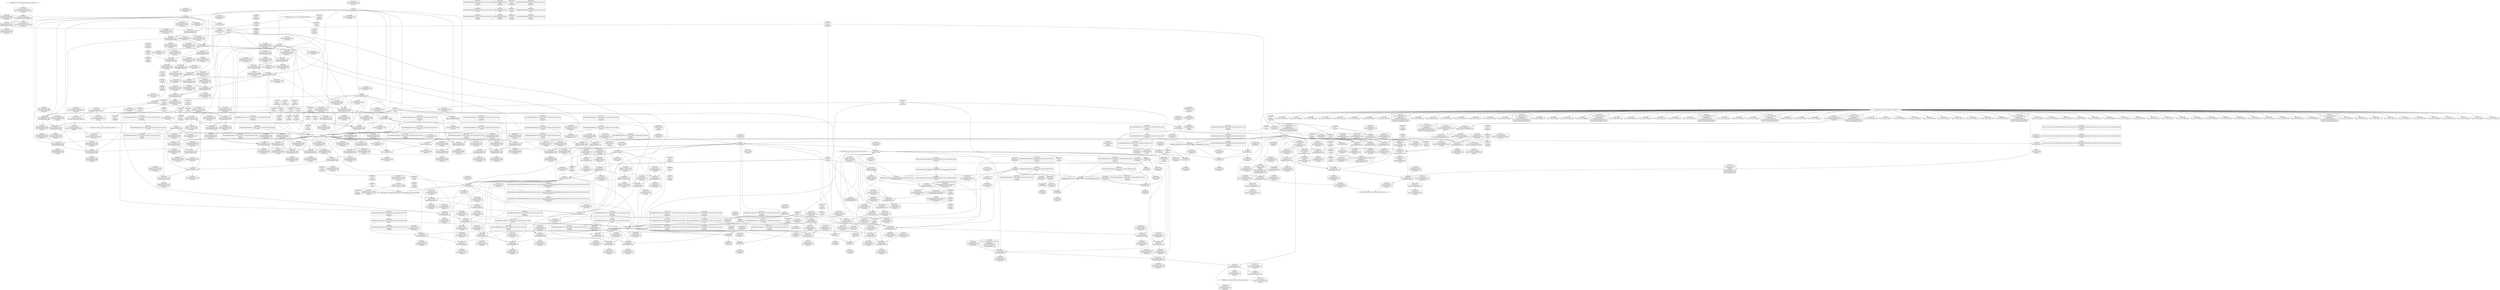 digraph {
	CE0x40083a0 [shape=record,shape=Mrecord,label="{CE0x40083a0|selinux_ipc_permission:_and4|security/selinux/hooks.c,5490}"]
	CE0x4009940 [shape=record,shape=Mrecord,label="{CE0x4009940|selinux_ipc_permission:_return|*SummSink*}"]
	CE0x40186e0 [shape=record,shape=Mrecord,label="{CE0x40186e0|selinux_ipc_permission:_bb|*SummSink*}"]
	CE0x4065ff0 [shape=record,shape=Mrecord,label="{CE0x4065ff0|i64_0|*Constant*}"]
	CE0x4026cb0 [shape=record,shape=Mrecord,label="{CE0x4026cb0|selinux_ipc_permission:_ipcp|Function::selinux_ipc_permission&Arg::ipcp::|*SummSink*}"]
	CE0x407ac70 [shape=record,shape=Mrecord,label="{CE0x407ac70|i64*_getelementptr_inbounds_(_11_x_i64_,_11_x_i64_*___llvm_gcov_ctr125,_i64_0,_i64_10)|*Constant*}"]
	CE0x407bba0 [shape=record,shape=Mrecord,label="{CE0x407bba0|i8*_getelementptr_inbounds_(_25_x_i8_,_25_x_i8_*_.str3,_i32_0,_i32_0)|*Constant*}"]
	CE0x406a980 [shape=record,shape=Mrecord,label="{CE0x406a980|GLOBAL:_current_sid.__warned|Global_var:current_sid.__warned|*SummSink*}"]
	CE0x4026ba0 [shape=record,shape=Mrecord,label="{CE0x4026ba0|selinux_ipc_permission:_ipcp|Function::selinux_ipc_permission&Arg::ipcp::|*SummSource*}"]
	CE0x4009f40 [shape=record,shape=Mrecord,label="{CE0x4009f40|selinux_ipc_permission:_return}"]
	CE0x40021b0 [shape=record,shape=Mrecord,label="{CE0x40021b0|_call_void_mcount()_#3}"]
	CE0x4069300 [shape=record,shape=Mrecord,label="{CE0x4069300|current_sid:_tobool|security/selinux/hooks.c,218|*SummSink*}"]
	CE0x4004750 [shape=record,shape=Mrecord,label="{CE0x4004750|selinux_ipc_permission:_tmp5|security/selinux/hooks.c,5488}"]
	CE0x402d030 [shape=record,shape=Mrecord,label="{CE0x402d030|selinux_ipc_permission:_tmp18|security/selinux/hooks.c,5494|*SummSink*}"]
	CE0x401fc30 [shape=record,shape=Mrecord,label="{CE0x401fc30|selinux_ipc_permission:_or8|security/selinux/hooks.c,5491}"]
	CE0x40215b0 [shape=record,shape=Mrecord,label="{CE0x40215b0|GLOBAL:_current_task|Global_var:current_task|*SummSource*}"]
	CE0x400b6c0 [shape=record,shape=Mrecord,label="{CE0x400b6c0|selinux_ipc_permission:_tmp10|security/selinux/hooks.c,5490|*SummSource*}"]
	CE0x4008a20 [shape=record,shape=Mrecord,label="{CE0x4008a20|selinux_ipc_permission:_if.end10|*SummSink*}"]
	CE0x4014e10 [shape=record,shape=Mrecord,label="{CE0x4014e10|GLOBAL:_current_sid|*Constant*|*SummSource*}"]
	CE0x3fff3e0 [shape=record,shape=Mrecord,label="{CE0x3fff3e0|current_sid:_tmp2}"]
	CE0x4071220 [shape=record,shape=Mrecord,label="{CE0x4071220|current_sid:_tmp11|security/selinux/hooks.c,218|*SummSink*}"]
	CE0x4091b30 [shape=record,shape=Mrecord,label="{CE0x4091b30|get_current:_tmp|*SummSink*}"]
	CE0x401d440 [shape=record,shape=Mrecord,label="{CE0x401d440|_call_void_mcount()_#3|*SummSink*}"]
	CE0x400f160 [shape=record,shape=Mrecord,label="{CE0x400f160|GLOBAL:_current_sid|*Constant*|*SummSink*}"]
	CE0x402e070 [shape=record,shape=Mrecord,label="{CE0x402e070|80:_i32,_112:_i8*,_:_CRE_38,39_}"]
	CE0x402ccd0 [shape=record,shape=Mrecord,label="{CE0x402ccd0|avc_has_perm:_ssid|Function::avc_has_perm&Arg::ssid::}"]
	CE0x4069240 [shape=record,shape=Mrecord,label="{CE0x4069240|current_sid:_call|security/selinux/hooks.c,218|*SummSink*}"]
	CE0x4027b30 [shape=record,shape=Mrecord,label="{CE0x4027b30|_ret_i32_%call2,_!dbg_!27728|security/selinux/hooks.c,5136|*SummSource*}"]
	CE0x4071fc0 [shape=record,shape=Mrecord,label="{CE0x4071fc0|current_sid:_tmp12|security/selinux/hooks.c,218}"]
	CE0x405b720 [shape=record,shape=Mrecord,label="{CE0x405b720|i8_4|*Constant*|*SummSource*}"]
	CE0x4020630 [shape=record,shape=Mrecord,label="{CE0x4020630|selinux_ipc_permission:_tmp2|security/selinux/hooks.c,5488|*SummSource*}"]
	CE0x40ab5d0 [shape=record,shape=Mrecord,label="{CE0x40ab5d0|get_current:_tmp3|*SummSink*}"]
	"CONST[source:0(mediator),value:2(dynamic)][purpose:{object}]"
	CE0x40191a0 [shape=record,shape=Mrecord,label="{CE0x40191a0|i64_0|*Constant*}"]
	CE0x4060b80 [shape=record,shape=Mrecord,label="{CE0x4060b80|avc_has_perm:_tclass|Function::avc_has_perm&Arg::tclass::|*SummSource*}"]
	CE0x4073060 [shape=record,shape=Mrecord,label="{CE0x4073060|current_sid:_tobool1|security/selinux/hooks.c,218|*SummSource*}"]
	CE0x406c5c0 [shape=record,shape=Mrecord,label="{CE0x406c5c0|current_sid:_tmp2|*SummSource*}"]
	CE0x4052be0 [shape=record,shape=Mrecord,label="{CE0x4052be0|current_sid:_tmp23|security/selinux/hooks.c,218|*SummSource*}"]
	CE0x4003eb0 [shape=record,shape=Mrecord,label="{CE0x4003eb0|i64_128|*Constant*}"]
	CE0x404d560 [shape=record,shape=Mrecord,label="{CE0x404d560|80:_i32,_112:_i8*,_:_CRE_31,32_}"]
	CE0x4050c90 [shape=record,shape=Mrecord,label="{CE0x4050c90|current_sid:_cred|security/selinux/hooks.c,218|*SummSource*}"]
	CE0x402a8a0 [shape=record,shape=Mrecord,label="{CE0x402a8a0|i64*_getelementptr_inbounds_(_12_x_i64_,_12_x_i64_*___llvm_gcov_ctr293,_i64_0,_i64_11)|*Constant*}"]
	CE0x400c280 [shape=record,shape=Mrecord,label="{CE0x400c280|i64_0|*Constant*|*SummSink*}"]
	CE0x40690c0 [shape=record,shape=Mrecord,label="{CE0x40690c0|get_current:_tmp2|*SummSource*}"]
	CE0x404b7b0 [shape=record,shape=Mrecord,label="{CE0x404b7b0|_call_void_lockdep_rcu_suspicious(i8*_getelementptr_inbounds_(_25_x_i8_,_25_x_i8_*_.str3,_i32_0,_i32_0),_i32_218,_i8*_getelementptr_inbounds_(_45_x_i8_,_45_x_i8_*_.str12,_i32_0,_i32_0))_#10,_!dbg_!27727|security/selinux/hooks.c,218|*SummSink*}"]
	CE0x40107f0 [shape=record,shape=Mrecord,label="{CE0x40107f0|selinux_ipc_permission:_conv7|security/selinux/hooks.c,5491|*SummSink*}"]
	CE0x400e300 [shape=record,shape=Mrecord,label="{CE0x400e300|i32_0|*Constant*}"]
	CE0x407a310 [shape=record,shape=Mrecord,label="{CE0x407a310|current_sid:_tmp19|security/selinux/hooks.c,218|*SummSource*}"]
	CE0x404ccf0 [shape=record,shape=Mrecord,label="{CE0x404ccf0|80:_i32,_112:_i8*,_:_CRE_22,23_}"]
	CE0x406b650 [shape=record,shape=Mrecord,label="{CE0x406b650|current_sid:_tmp15|security/selinux/hooks.c,218|*SummSource*}"]
	CE0x5f55ab0 [shape=record,shape=Mrecord,label="{CE0x5f55ab0|i64_1|*Constant*}"]
	CE0x402e7f0 [shape=record,shape=Mrecord,label="{CE0x402e7f0|80:_i32,_112:_i8*,_:_CRE_46,47_}"]
	CE0x4053ce0 [shape=record,shape=Mrecord,label="{CE0x4053ce0|i64*_getelementptr_inbounds_(_2_x_i64_,_2_x_i64_*___llvm_gcov_ctr98,_i64_0,_i64_0)|*Constant*|*SummSource*}"]
	CE0x400f210 [shape=record,shape=Mrecord,label="{CE0x400f210|current_sid:_entry}"]
	CE0x4026590 [shape=record,shape=Mrecord,label="{CE0x4026590|GLOBAL:_ipc_has_perm|*Constant*|*SummSink*}"]
	CE0x401a370 [shape=record,shape=Mrecord,label="{CE0x401a370|i64_5|*Constant*|*SummSink*}"]
	CE0x4027440 [shape=record,shape=Mrecord,label="{CE0x4027440|_ret_i32_%call2,_!dbg_!27728|security/selinux/hooks.c,5136}"]
	CE0x4062d00 [shape=record,shape=Mrecord,label="{CE0x4062d00|GLOBAL:___llvm_gcov_ctr125|Global_var:__llvm_gcov_ctr125}"]
	CE0x40676a0 [shape=record,shape=Mrecord,label="{CE0x40676a0|current_sid:_tmp8|security/selinux/hooks.c,218|*SummSource*}"]
	CE0x404c750 [shape=record,shape=Mrecord,label="{CE0x404c750|80:_i32,_112:_i8*,_:_CRE_16,17_}"]
	CE0x40165c0 [shape=record,shape=Mrecord,label="{CE0x40165c0|selinux_ipc_permission:_tmp13|security/selinux/hooks.c,5491|*SummSource*}"]
	CE0x4005790 [shape=record,shape=Mrecord,label="{CE0x4005790|selinux_ipc_permission:_if.then6|*SummSource*}"]
	CE0x4032340 [shape=record,shape=Mrecord,label="{CE0x4032340|i64_8|*Constant*}"]
	CE0x4016c10 [shape=record,shape=Mrecord,label="{CE0x4016c10|selinux_ipc_permission:_if.then12|*SummSource*}"]
	CE0x3fff0e0 [shape=record,shape=Mrecord,label="{CE0x3fff0e0|i64*_getelementptr_inbounds_(_11_x_i64_,_11_x_i64_*___llvm_gcov_ctr125,_i64_0,_i64_1)|*Constant*|*SummSource*}"]
	CE0x3ff5110 [shape=record,shape=Mrecord,label="{CE0x3ff5110|i64*_getelementptr_inbounds_(_2_x_i64_,_2_x_i64_*___llvm_gcov_ctr294,_i64_0,_i64_0)|*Constant*|*SummSink*}"]
	CE0x4061e80 [shape=record,shape=Mrecord,label="{CE0x4061e80|current_sid:_if.end}"]
	CE0x406bdb0 [shape=record,shape=Mrecord,label="{CE0x406bdb0|current_sid:_tmp8|security/selinux/hooks.c,218}"]
	CE0x402f8d0 [shape=record,shape=Mrecord,label="{CE0x402f8d0|80:_i32,_112:_i8*,_:_CRE_64,65_}"]
	CE0x407a750 [shape=record,shape=Mrecord,label="{CE0x407a750|current_sid:_tmp18|security/selinux/hooks.c,218|*SummSink*}"]
	CE0x4052250 [shape=record,shape=Mrecord,label="{CE0x4052250|current_sid:_tmp22|security/selinux/hooks.c,218|*SummSource*}"]
	CE0x404cde0 [shape=record,shape=Mrecord,label="{CE0x404cde0|80:_i32,_112:_i8*,_:_CRE_23,24_}"]
	CE0x400fd20 [shape=record,shape=Mrecord,label="{CE0x400fd20|selinux_ipc_permission:_if.end13|*SummSource*}"]
	CE0x400a160 [shape=record,shape=Mrecord,label="{CE0x400a160|i64*_getelementptr_inbounds_(_12_x_i64_,_12_x_i64_*___llvm_gcov_ctr293,_i64_0,_i64_10)|*Constant*|*SummSource*}"]
	CE0x4060a50 [shape=record,shape=Mrecord,label="{CE0x4060a50|avc_has_perm:_tclass|Function::avc_has_perm&Arg::tclass::}"]
	CE0x404d830 [shape=record,shape=Mrecord,label="{CE0x404d830|80:_i32,_112:_i8*,_:_CRE_34,35_}"]
	CE0x40267c0 [shape=record,shape=Mrecord,label="{CE0x40267c0|ipc_has_perm:_entry|*SummSource*}"]
	CE0x404bdf0 [shape=record,shape=Mrecord,label="{CE0x404bdf0|80:_i32,_112:_i8*,_:_CRE_6,7_}"]
	CE0x3fff040 [shape=record,shape=Mrecord,label="{CE0x3fff040|i64*_getelementptr_inbounds_(_11_x_i64_,_11_x_i64_*___llvm_gcov_ctr125,_i64_0,_i64_1)|*Constant*}"]
	CE0x400aa90 [shape=record,shape=Mrecord,label="{CE0x400aa90|selinux_ipc_permission:_tmp21|security/selinux/hooks.c,5496|*SummSource*}"]
	CE0x405baa0 [shape=record,shape=Mrecord,label="{CE0x405baa0|i32_3|*Constant*}"]
	CE0x407a4b0 [shape=record,shape=Mrecord,label="{CE0x407a4b0|current_sid:_tmp18|security/selinux/hooks.c,218}"]
	CE0x404d920 [shape=record,shape=Mrecord,label="{CE0x404d920|80:_i32,_112:_i8*,_:_CRE_35,36_}"]
	CE0x400a280 [shape=record,shape=Mrecord,label="{CE0x400a280|selinux_ipc_permission:_tmp20|security/selinux/hooks.c,5496|*SummSink*}"]
	CE0x3ffbd20 [shape=record,shape=Mrecord,label="{CE0x3ffbd20|ipc_has_perm:_tmp1|*SummSink*}"]
	CE0x4060740 [shape=record,shape=Mrecord,label="{CE0x4060740|avc_has_perm:_tsid|Function::avc_has_perm&Arg::tsid::|*SummSource*}"]
	CE0x4063790 [shape=record,shape=Mrecord,label="{CE0x4063790|i1_true|*Constant*}"]
	CE0x402ddc0 [shape=record,shape=Mrecord,label="{CE0x402ddc0|i64*_getelementptr_inbounds_(_12_x_i64_,_12_x_i64_*___llvm_gcov_ctr293,_i64_0,_i64_10)|*Constant*}"]
	CE0x3ffc810 [shape=record,shape=Mrecord,label="{CE0x3ffc810|selinux_ipc_permission:_tmp4|security/selinux/hooks.c,5488}"]
	CE0x4050250 [shape=record,shape=Mrecord,label="{CE0x4050250|get_current:_entry|*SummSource*}"]
	CE0x404ad90 [shape=record,shape=Mrecord,label="{CE0x404ad90|current_sid:_tmp16|security/selinux/hooks.c,218|*SummSource*}"]
	CE0x402f7e0 [shape=record,shape=Mrecord,label="{CE0x402f7e0|80:_i32,_112:_i8*,_:_CRE_63,64_}"]
	CE0x402bf00 [shape=record,shape=Mrecord,label="{CE0x402bf00|i64*_getelementptr_inbounds_(_2_x_i64_,_2_x_i64_*___llvm_gcov_ctr98,_i64_0,_i64_1)|*Constant*}"]
	CE0x404e690 [shape=record,shape=Mrecord,label="{CE0x404e690|80:_i32,_112:_i8*,_:_CRE_1,2_}"]
	CE0x400edb0 [shape=record,shape=Mrecord,label="{CE0x400edb0|get_current:_tmp|*SummSource*}"]
	CE0x402f240 [shape=record,shape=Mrecord,label="{CE0x402f240|80:_i32,_112:_i8*,_:_CRE_57,58_}"]
	CE0x407afe0 [shape=record,shape=Mrecord,label="{CE0x407afe0|current_sid:_tmp19|security/selinux/hooks.c,218|*SummSink*}"]
	CE0x40177b0 [shape=record,shape=Mrecord,label="{CE0x40177b0|i64*_getelementptr_inbounds_(_12_x_i64_,_12_x_i64_*___llvm_gcov_ctr293,_i64_0,_i64_3)|*Constant*|*SummSource*}"]
	CE0x4008440 [shape=record,shape=Mrecord,label="{CE0x4008440|selinux_ipc_permission:_and4|security/selinux/hooks.c,5490|*SummSource*}"]
	CE0x4065d80 [shape=record,shape=Mrecord,label="{CE0x4065d80|GLOBAL:___llvm_gcov_ctr125|Global_var:__llvm_gcov_ctr125|*SummSource*}"]
	CE0x402ee80 [shape=record,shape=Mrecord,label="{CE0x402ee80|80:_i32,_112:_i8*,_:_CRE_53,54_}"]
	CE0x402f420 [shape=record,shape=Mrecord,label="{CE0x402f420|80:_i32,_112:_i8*,_:_CRE_59,60_}"]
	CE0x4050330 [shape=record,shape=Mrecord,label="{CE0x4050330|get_current:_entry|*SummSink*}"]
	CE0x4051c10 [shape=record,shape=Mrecord,label="{CE0x4051c10|current_sid:_security|security/selinux/hooks.c,218|*SummSink*}"]
	CE0x40163c0 [shape=record,shape=Mrecord,label="{CE0x40163c0|i64*_getelementptr_inbounds_(_12_x_i64_,_12_x_i64_*___llvm_gcov_ctr293,_i64_0,_i64_0)|*Constant*|*SummSource*}"]
	CE0x405e7a0 [shape=record,shape=Mrecord,label="{CE0x405e7a0|ipc_has_perm:_sid1|security/selinux/hooks.c,5136|*SummSource*}"]
	CE0x402a200 [shape=record,shape=Mrecord,label="{CE0x402a200|selinux_ipc_permission:_retval.0|*SummSource*}"]
	CE0x401c590 [shape=record,shape=Mrecord,label="{CE0x401c590|selinux_ipc_permission:_tmp16|security/selinux/hooks.c,5493|*SummSink*}"]
	CE0x404e380 [shape=record,shape=Mrecord,label="{CE0x404e380|ipc_has_perm:_security|security/selinux/hooks.c,5131|*SummSource*}"]
	CE0x4068060 [shape=record,shape=Mrecord,label="{CE0x4068060|current_sid:_tmp9|security/selinux/hooks.c,218}"]
	CE0x401bff0 [shape=record,shape=Mrecord,label="{CE0x401bff0|selinux_ipc_permission:_tmp15|security/selinux/hooks.c,5493|*SummSink*}"]
	CE0x407bc90 [shape=record,shape=Mrecord,label="{CE0x407bc90|i8*_getelementptr_inbounds_(_25_x_i8_,_25_x_i8_*_.str3,_i32_0,_i32_0)|*Constant*|*SummSource*}"]
	"CONST[source:1(input),value:2(dynamic)][purpose:{operation}]"
	CE0x40156e0 [shape=record,shape=Mrecord,label="{CE0x40156e0|i64_3|*Constant*|*SummSink*}"]
	CE0x4007be0 [shape=record,shape=Mrecord,label="{CE0x4007be0|selinux_ipc_permission:_conv9|security/selinux/hooks.c,5491|*SummSink*}"]
	CE0x406b6c0 [shape=record,shape=Mrecord,label="{CE0x406b6c0|current_sid:_tmp15|security/selinux/hooks.c,218|*SummSink*}"]
	CE0x4030910 [shape=record,shape=Mrecord,label="{CE0x4030910|80:_i32,_112:_i8*,_:_CRE_92,96_|*MultipleSource*|security/selinux/hooks.c,5131|Function::selinux_ipc_permission&Arg::ipcp::|Function::ipc_has_perm&Arg::ipc_perms::}"]
	CE0x4071850 [shape=record,shape=Mrecord,label="{CE0x4071850|i64*_getelementptr_inbounds_(_11_x_i64_,_11_x_i64_*___llvm_gcov_ctr125,_i64_0,_i64_0)|*Constant*|*SummSource*}"]
	CE0x4009280 [shape=record,shape=Mrecord,label="{CE0x4009280|selinux_ipc_permission:_if.then|*SummSource*}"]
	CE0x4063560 [shape=record,shape=Mrecord,label="{CE0x4063560|current_sid:_tmp14|security/selinux/hooks.c,218|*SummSink*}"]
	CE0x4007920 [shape=record,shape=Mrecord,label="{CE0x4007920|selinux_ipc_permission:_conv9|security/selinux/hooks.c,5491}"]
	CE0x402f6f0 [shape=record,shape=Mrecord,label="{CE0x402f6f0|80:_i32,_112:_i8*,_:_CRE_62,63_}"]
	CE0x4021e30 [shape=record,shape=Mrecord,label="{CE0x4021e30|ipc_has_perm:_tmp|*SummSink*}"]
	CE0x406dd00 [shape=record,shape=Mrecord,label="{CE0x406dd00|i64*_getelementptr_inbounds_(_11_x_i64_,_11_x_i64_*___llvm_gcov_ctr125,_i64_0,_i64_8)|*Constant*|*SummSink*}"]
	CE0x404fd40 [shape=record,shape=Mrecord,label="{CE0x404fd40|GLOBAL:_get_current|*Constant*}"]
	CE0x4014460 [shape=record,shape=Mrecord,label="{CE0x4014460|selinux_ipc_permission:_cmp|security/selinux/hooks.c,5493|*SummSink*}"]
	CE0x40506c0 [shape=record,shape=Mrecord,label="{CE0x40506c0|_ret_%struct.task_struct*_%tmp4,_!dbg_!27714|./arch/x86/include/asm/current.h,14|*SummSink*}"]
	CE0x4009c50 [shape=record,shape=Mrecord,label="{CE0x4009c50|get_current:_tmp1}"]
	CE0x4027f40 [shape=record,shape=Mrecord,label="{CE0x4027f40|selinux_ipc_permission:_tmp23|security/selinux/hooks.c,5497}"]
	CE0x40572b0 [shape=record,shape=Mrecord,label="{CE0x40572b0|ipc_has_perm:_tmp5|security/selinux/hooks.c,5131}"]
	CE0x4079be0 [shape=record,shape=Mrecord,label="{CE0x4079be0|i64*_getelementptr_inbounds_(_11_x_i64_,_11_x_i64_*___llvm_gcov_ctr125,_i64_0,_i64_9)|*Constant*|*SummSink*}"]
	CE0x40235d0 [shape=record,shape=Mrecord,label="{CE0x40235d0|i64*_getelementptr_inbounds_(_12_x_i64_,_12_x_i64_*___llvm_gcov_ctr293,_i64_0,_i64_9)|*Constant*|*SummSink*}"]
	CE0x407ba10 [shape=record,shape=Mrecord,label="{CE0x407ba10|GLOBAL:_lockdep_rcu_suspicious|*Constant*|*SummSource*}"]
	CE0x402e610 [shape=record,shape=Mrecord,label="{CE0x402e610|80:_i32,_112:_i8*,_:_CRE_44,45_}"]
	CE0x404ac10 [shape=record,shape=Mrecord,label="{CE0x404ac10|current_sid:_tmp16|security/selinux/hooks.c,218}"]
	CE0x404c840 [shape=record,shape=Mrecord,label="{CE0x404c840|80:_i32,_112:_i8*,_:_CRE_17,18_}"]
	CE0x401e660 [shape=record,shape=Mrecord,label="{CE0x401e660|selinux_ipc_permission:_av.0|*SummSink*}"]
	CE0x401fd30 [shape=record,shape=Mrecord,label="{CE0x401fd30|selinux_ipc_permission:_or8|security/selinux/hooks.c,5491|*SummSink*}"]
	CE0x401a210 [shape=record,shape=Mrecord,label="{CE0x401a210|i64_5|*Constant*|*SummSource*}"]
	CE0x404c930 [shape=record,shape=Mrecord,label="{CE0x404c930|80:_i32,_112:_i8*,_:_CRE_18,19_}"]
	CE0x4020980 [shape=record,shape=Mrecord,label="{CE0x4020980|selinux_ipc_permission:_tmp9|security/selinux/hooks.c,5490|*SummSource*}"]
	CE0x402fe70 [shape=record,shape=Mrecord,label="{CE0x402fe70|80:_i32,_112:_i8*,_:_CRE_70,71_}"]
	CE0x401bdf0 [shape=record,shape=Mrecord,label="{CE0x401bdf0|get_current:_tmp4|./arch/x86/include/asm/current.h,14|*SummSource*}"]
	CE0x400c1a0 [shape=record,shape=Mrecord,label="{CE0x400c1a0|i64_0|*Constant*|*SummSource*}"]
	CE0x400a610 [shape=record,shape=Mrecord,label="{CE0x400a610|selinux_ipc_permission:_tmp21|security/selinux/hooks.c,5496}"]
	CE0x4063910 [shape=record,shape=Mrecord,label="{CE0x4063910|i1_true|*Constant*|*SummSource*}"]
	CE0x406eab0 [shape=record,shape=Mrecord,label="{CE0x406eab0|current_sid:_if.then}"]
	CE0x3ff80d0 [shape=record,shape=Mrecord,label="{CE0x3ff80d0|selinux_ipc_permission:_tmp15|security/selinux/hooks.c,5493}"]
	CE0x404d650 [shape=record,shape=Mrecord,label="{CE0x404d650|80:_i32,_112:_i8*,_:_CRE_32,33_}"]
	CE0x40047c0 [shape=record,shape=Mrecord,label="{CE0x40047c0|GLOBAL:___llvm_gcov_ctr293|Global_var:__llvm_gcov_ctr293|*SummSource*}"]
	CE0x4053690 [shape=record,shape=Mrecord,label="{CE0x4053690|i64*_getelementptr_inbounds_(_2_x_i64_,_2_x_i64_*___llvm_gcov_ctr98,_i64_0,_i64_0)|*Constant*}"]
	CE0x4008c00 [shape=record,shape=Mrecord,label="{CE0x4008c00|i64_4|*Constant*|*SummSink*}"]
	CE0x4050d30 [shape=record,shape=Mrecord,label="{CE0x4050d30|current_sid:_cred|security/selinux/hooks.c,218|*SummSink*}"]
	"CONST[source:0(mediator),value:0(static)][purpose:{operation}]"
	CE0x40017b0 [shape=record,shape=Mrecord,label="{CE0x40017b0|selinux_ipc_permission:_tmp12|security/selinux/hooks.c,5491|*SummSource*}"]
	CE0x3ffbf00 [shape=record,shape=Mrecord,label="{CE0x3ffbf00|i32_1|*Constant*}"]
	CE0x40728c0 [shape=record,shape=Mrecord,label="{CE0x40728c0|current_sid:_do.body}"]
	CE0x4066640 [shape=record,shape=Mrecord,label="{CE0x4066640|current_sid:_land.lhs.true2|*SummSink*}"]
	CE0x4026920 [shape=record,shape=Mrecord,label="{CE0x4026920|ipc_has_perm:_entry|*SummSink*}"]
	CE0x4054640 [shape=record,shape=Mrecord,label="{CE0x4054640|get_current:_bb}"]
	CE0x402e9d0 [shape=record,shape=Mrecord,label="{CE0x402e9d0|80:_i32,_112:_i8*,_:_CRE_48,49_}"]
	CE0x405e310 [shape=record,shape=Mrecord,label="{CE0x405e310|ipc_has_perm:_ipc_id|security/selinux/hooks.c,5134|*SummSink*}"]
	CE0x4068a50 [shape=record,shape=Mrecord,label="{CE0x4068a50|current_sid:_tobool|security/selinux/hooks.c,218|*SummSource*}"]
	CE0x4016a80 [shape=record,shape=Mrecord,label="{CE0x4016a80|i64_256|*Constant*}"]
	CE0x3ff44e0 [shape=record,shape=Mrecord,label="{CE0x3ff44e0|current_sid:_tmp|*SummSink*}"]
	CE0x40213d0 [shape=record,shape=Mrecord,label="{CE0x40213d0|i64*_getelementptr_inbounds_(_12_x_i64_,_12_x_i64_*___llvm_gcov_ctr293,_i64_0,_i64_9)|*Constant*}"]
	CE0x4020af0 [shape=record,shape=Mrecord,label="{CE0x4020af0|selinux_ipc_permission:_tmp9|security/selinux/hooks.c,5490|*SummSink*}"]
	CE0x408c9a0 [shape=record,shape=Mrecord,label="{CE0x408c9a0|get_current:_tmp3}"]
	CE0x4057530 [shape=record,shape=Mrecord,label="{CE0x4057530|ipc_has_perm:_tmp5|security/selinux/hooks.c,5131|*SummSink*}"]
	CE0x401cb90 [shape=record,shape=Mrecord,label="{CE0x401cb90|selinux_ipc_permission:_and4|security/selinux/hooks.c,5490|*SummSink*}"]
	CE0x4019f20 [shape=record,shape=Mrecord,label="{CE0x4019f20|selinux_ipc_permission:_tmp7|security/selinux/hooks.c,5489|*SummSource*}"]
	CE0x4016c80 [shape=record,shape=Mrecord,label="{CE0x4016c80|selinux_ipc_permission:_if.then12|*SummSink*}"]
	CE0x4079a50 [shape=record,shape=Mrecord,label="{CE0x4079a50|i64*_getelementptr_inbounds_(_11_x_i64_,_11_x_i64_*___llvm_gcov_ctr125,_i64_0,_i64_9)|*Constant*|*SummSource*}"]
	CE0x40157e0 [shape=record,shape=Mrecord,label="{CE0x40157e0|current_sid:_tmp4|security/selinux/hooks.c,218}"]
	CE0x4051670 [shape=record,shape=Mrecord,label="{CE0x4051670|i32_22|*Constant*}"]
	CE0x40074a0 [shape=record,shape=Mrecord,label="{CE0x40074a0|selinux_ipc_permission:_if.then6|*SummSink*}"]
	CE0x404a680 [shape=record,shape=Mrecord,label="{CE0x404a680|ipc_has_perm:_bb}"]
	CE0x5691920 [shape=record,shape=Mrecord,label="{CE0x5691920|selinux_ipc_permission:_conv|security/selinux/hooks.c,5488|*SummSink*}"]
	CE0x40058f0 [shape=record,shape=Mrecord,label="{CE0x40058f0|i32_1|*Constant*|*SummSink*}"]
	CE0x405bb10 [shape=record,shape=Mrecord,label="{CE0x405bb10|i32_3|*Constant*|*SummSource*}"]
	CE0x400e180 [shape=record,shape=Mrecord,label="{CE0x400e180|i64*_getelementptr_inbounds_(_2_x_i64_,_2_x_i64_*___llvm_gcov_ctr294,_i64_0,_i64_1)|*Constant*}"]
	CE0x4066530 [shape=record,shape=Mrecord,label="{CE0x4066530|current_sid:_land.lhs.true2|*SummSource*}"]
	CE0x40218d0 [shape=record,shape=Mrecord,label="{CE0x40218d0|_call_void_mcount()_#3|*SummSink*}"]
	CE0x4072790 [shape=record,shape=Mrecord,label="{CE0x4072790|current_sid:_land.lhs.true|*SummSink*}"]
	CE0x4054430 [shape=record,shape=Mrecord,label="{CE0x4054430|current_sid:_tmp24|security/selinux/hooks.c,220|*SummSink*}"]
	CE0x404c1b0 [shape=record,shape=Mrecord,label="{CE0x404c1b0|80:_i32,_112:_i8*,_:_CRE_10,11_}"]
	CE0x402fba0 [shape=record,shape=Mrecord,label="{CE0x402fba0|80:_i32,_112:_i8*,_:_CRE_67,68_}"]
	CE0x405be30 [shape=record,shape=Mrecord,label="{CE0x405be30|ipc_has_perm:_key|security/selinux/hooks.c,5134|*SummSource*}"]
	CE0x405fcb0 [shape=record,shape=Mrecord,label="{CE0x405fcb0|ipc_has_perm:_tmp8|security/selinux/hooks.c,5136|*SummSink*}"]
	CE0x400eac0 [shape=record,shape=Mrecord,label="{CE0x400eac0|get_current:_tmp4|./arch/x86/include/asm/current.h,14}"]
	CE0x40691a0 [shape=record,shape=Mrecord,label="{CE0x40691a0|current_sid:_call|security/selinux/hooks.c,218|*SummSource*}"]
	CE0x3fff520 [shape=record,shape=Mrecord,label="{CE0x3fff520|ipc_has_perm:_call|security/selinux/hooks.c,5129|*SummSink*}"]
	CE0x404d0b0 [shape=record,shape=Mrecord,label="{CE0x404d0b0|80:_i32,_112:_i8*,_:_CRE_26,27_}"]
	CE0x4072990 [shape=record,shape=Mrecord,label="{CE0x4072990|current_sid:_do.body|*SummSource*}"]
	CE0x402ce30 [shape=record,shape=Mrecord,label="{CE0x402ce30|avc_has_perm:_ssid|Function::avc_has_perm&Arg::ssid::|*SummSink*}"]
	CE0x4051ae0 [shape=record,shape=Mrecord,label="{CE0x4051ae0|current_sid:_security|security/selinux/hooks.c,218}"]
	CE0x4017650 [shape=record,shape=Mrecord,label="{CE0x4017650|i64*_getelementptr_inbounds_(_12_x_i64_,_12_x_i64_*___llvm_gcov_ctr293,_i64_0,_i64_3)|*Constant*}"]
	CE0x404f7b0 [shape=record,shape=Mrecord,label="{CE0x404f7b0|current_sid:_call4|security/selinux/hooks.c,218}"]
	CE0x402f510 [shape=record,shape=Mrecord,label="{CE0x402f510|80:_i32,_112:_i8*,_:_CRE_60,61_}"]
	CE0x4027050 [shape=record,shape=Mrecord,label="{CE0x4027050|ipc_has_perm:_ipc_perms|Function::ipc_has_perm&Arg::ipc_perms::}"]
	CE0x404bfd0 [shape=record,shape=Mrecord,label="{CE0x404bfd0|80:_i32,_112:_i8*,_:_CRE_8,9_}"]
	CE0x4068160 [shape=record,shape=Mrecord,label="{CE0x4068160|i64*_getelementptr_inbounds_(_2_x_i64_,_2_x_i64_*___llvm_gcov_ctr98,_i64_0,_i64_1)|*Constant*|*SummSource*}"]
	CE0x4032540 [shape=record,shape=Mrecord,label="{CE0x4032540|selinux_ipc_permission:_tmp14|security/selinux/hooks.c,5493}"]
	CE0x40532f0 [shape=record,shape=Mrecord,label="{CE0x40532f0|current_sid:_sid|security/selinux/hooks.c,220}"]
	CE0x3ff62d0 [shape=record,shape=Mrecord,label="{CE0x3ff62d0|i32_0|*Constant*|*SummSource*}"]
	CE0x400f650 [shape=record,shape=Mrecord,label="{CE0x400f650|_ret_i32_%tmp24,_!dbg_!27742|security/selinux/hooks.c,220|*SummSink*}"]
	CE0x406b250 [shape=record,shape=Mrecord,label="{CE0x406b250|i64*_getelementptr_inbounds_(_11_x_i64_,_11_x_i64_*___llvm_gcov_ctr125,_i64_0,_i64_8)|*Constant*}"]
	CE0x4018110 [shape=record,shape=Mrecord,label="{CE0x4018110|selinux_ipc_permission:_av.1|*SummSource*}"]
	CE0x402bbc0 [shape=record,shape=Mrecord,label="{CE0x402bbc0|selinux_ipc_permission:_tmp11|security/selinux/hooks.c,5490|*SummSource*}"]
	CE0x404faa0 [shape=record,shape=Mrecord,label="{CE0x404faa0|current_sid:_call4|security/selinux/hooks.c,218|*SummSink*}"]
	CE0x4007700 [shape=record,shape=Mrecord,label="{CE0x4007700|selinux_ipc_permission:_if.then|*SummSink*}"]
	CE0x405c370 [shape=record,shape=Mrecord,label="{CE0x405c370|ipc_has_perm:_tmp6|*LoadInst*|security/selinux/hooks.c,5134|*SummSink*}"]
	CE0x406a1e0 [shape=record,shape=Mrecord,label="{CE0x406a1e0|i64*_getelementptr_inbounds_(_11_x_i64_,_11_x_i64_*___llvm_gcov_ctr125,_i64_0,_i64_0)|*Constant*|*SummSink*}"]
	CE0x402fab0 [shape=record,shape=Mrecord,label="{CE0x402fab0|80:_i32,_112:_i8*,_:_CRE_66,67_}"]
	CE0x405ff20 [shape=record,shape=Mrecord,label="{CE0x405ff20|ipc_has_perm:_call2|security/selinux/hooks.c,5136}"]
	CE0x401f4e0 [shape=record,shape=Mrecord,label="{CE0x401f4e0|selinux_ipc_permission:_tmp18|security/selinux/hooks.c,5494}"]
	CE0x4009ba0 [shape=record,shape=Mrecord,label="{CE0x4009ba0|selinux_ipc_permission:_return|*SummSource*}"]
	CE0x40622f0 [shape=record,shape=Mrecord,label="{CE0x40622f0|current_sid:_tmp9|security/selinux/hooks.c,218|*SummSink*}"]
	CE0x4003fe0 [shape=record,shape=Mrecord,label="{CE0x4003fe0|i64_128|*Constant*|*SummSource*}"]
	CE0x4060050 [shape=record,shape=Mrecord,label="{CE0x4060050|ipc_has_perm:_call2|security/selinux/hooks.c,5136|*SummSource*}"]
	CE0x402ebb0 [shape=record,shape=Mrecord,label="{CE0x402ebb0|80:_i32,_112:_i8*,_:_CRE_50,51_}"]
	CE0x4005ef0 [shape=record,shape=Mrecord,label="{CE0x4005ef0|_call_void_mcount()_#3}"]
	CE0x405b870 [shape=record,shape=Mrecord,label="{CE0x405b870|i8_4|*Constant*|*SummSink*}"]
	CE0x40287a0 [shape=record,shape=Mrecord,label="{CE0x40287a0|ipc_has_perm:_bb|*SummSink*}"]
	CE0x4053880 [shape=record,shape=Mrecord,label="{CE0x4053880|0:_i32,_4:_i32,_8:_i32,_12:_i32,_:_CMRE_4,8_|*MultipleSource*|security/selinux/hooks.c,218|security/selinux/hooks.c,218|security/selinux/hooks.c,220}"]
	CE0x4030dd0 [shape=record,shape=Mrecord,label="{CE0x4030dd0|80:_i32,_112:_i8*,_:_CRE_112,120_|*MultipleSource*|security/selinux/hooks.c,5131|Function::selinux_ipc_permission&Arg::ipcp::|Function::ipc_has_perm&Arg::ipc_perms::}"]
	CE0x3ffc8e0 [shape=record,shape=Mrecord,label="{CE0x3ffc8e0|selinux_ipc_permission:_tmp4|security/selinux/hooks.c,5488|*SummSource*}"]
	CE0x405f880 [shape=record,shape=Mrecord,label="{CE0x405f880|ipc_has_perm:_sclass|security/selinux/hooks.c,5136|*SummSink*}"]
	CE0x4023ae0 [shape=record,shape=Mrecord,label="{CE0x4023ae0|i64*_getelementptr_inbounds_(_12_x_i64_,_12_x_i64_*___llvm_gcov_ctr293,_i64_0,_i64_6)|*Constant*|*SummSource*}"]
	CE0x40323b0 [shape=record,shape=Mrecord,label="{CE0x40323b0|i64_8|*Constant*|*SummSource*}"]
	CE0x4061ad0 [shape=record,shape=Mrecord,label="{CE0x4061ad0|_ret_i32_%retval.0,_!dbg_!27728|security/selinux/avc.c,775|*SummSink*}"]
	CE0x4064800 [shape=record,shape=Mrecord,label="{CE0x4064800|current_sid:_tmp6|security/selinux/hooks.c,218|*SummSink*}"]
	CE0x4000010 [shape=record,shape=Mrecord,label="{CE0x4000010|_call_void_mcount()_#3}"]
	CE0x4004830 [shape=record,shape=Mrecord,label="{CE0x4004830|selinux_ipc_permission:_tmp3|security/selinux/hooks.c,5488}"]
	CE0x5691a70 [shape=record,shape=Mrecord,label="{CE0x5691a70|i32_292|*Constant*}"]
	CE0x402ef70 [shape=record,shape=Mrecord,label="{CE0x402ef70|80:_i32,_112:_i8*,_:_CRE_54,55_}"]
	CE0x4018310 [shape=record,shape=Mrecord,label="{CE0x4018310|selinux_ipc_permission:_av.1|*SummSink*}"]
	CE0x402e520 [shape=record,shape=Mrecord,label="{CE0x402e520|80:_i32,_112:_i8*,_:_CRE_43,44_}"]
	CE0x402aa20 [shape=record,shape=Mrecord,label="{CE0x402aa20|i64*_getelementptr_inbounds_(_12_x_i64_,_12_x_i64_*___llvm_gcov_ctr293,_i64_0,_i64_11)|*Constant*|*SummSource*}"]
	CE0x400b110 [shape=record,shape=Mrecord,label="{CE0x400b110|selinux_ipc_permission:_and|security/selinux/hooks.c,5488}"]
	CE0x401d180 [shape=record,shape=Mrecord,label="{CE0x401d180|i32_146|*Constant*|*SummSink*}"]
	CE0x40239b0 [shape=record,shape=Mrecord,label="{CE0x40239b0|i64*_getelementptr_inbounds_(_12_x_i64_,_12_x_i64_*___llvm_gcov_ctr293,_i64_0,_i64_6)|*Constant*}"]
	CE0x4026390 [shape=record,shape=Mrecord,label="{CE0x4026390|GLOBAL:_ipc_has_perm|*Constant*|*SummSource*}"]
	CE0x4007240 [shape=record,shape=Mrecord,label="{CE0x4007240|selinux_ipc_permission:_tmp13|security/selinux/hooks.c,5491}"]
	CE0x404cc00 [shape=record,shape=Mrecord,label="{CE0x404cc00|80:_i32,_112:_i8*,_:_CRE_21,22_}"]
	CE0x402da20 [shape=record,shape=Mrecord,label="{CE0x402da20|selinux_ipc_permission:_tmp20|security/selinux/hooks.c,5496|*SummSource*}"]
	CE0x3ff8400 [shape=record,shape=Mrecord,label="{CE0x3ff8400|selinux_ipc_permission:_if.end10}"]
	CE0x402e8e0 [shape=record,shape=Mrecord,label="{CE0x402e8e0|80:_i32,_112:_i8*,_:_CRE_47,48_}"]
	CE0x5cb2a90 [shape=record,shape=Mrecord,label="{CE0x5cb2a90|selinux_ipc_permission:_tmp}"]
	CE0x404da10 [shape=record,shape=Mrecord,label="{CE0x404da10|80:_i32,_112:_i8*,_:_CRE_36,37_}"]
	CE0x4050b20 [shape=record,shape=Mrecord,label="{CE0x4050b20|current_sid:_cred|security/selinux/hooks.c,218}"]
	CE0x406d990 [shape=record,shape=Mrecord,label="{CE0x406d990|current_sid:_tmp13|security/selinux/hooks.c,218}"]
	CE0x405ec60 [shape=record,shape=Mrecord,label="{CE0x405ec60|avc_has_perm:_entry}"]
	CE0x4079880 [shape=record,shape=Mrecord,label="{CE0x4079880|i64*_getelementptr_inbounds_(_11_x_i64_,_11_x_i64_*___llvm_gcov_ctr125,_i64_0,_i64_9)|*Constant*}"]
	CE0x401ab60 [shape=record,shape=Mrecord,label="{CE0x401ab60|selinux_ipc_permission:_or|security/selinux/hooks.c,5489}"]
	CE0x405c1c0 [shape=record,shape=Mrecord,label="{CE0x405c1c0|ipc_has_perm:_tmp6|*LoadInst*|security/selinux/hooks.c,5134}"]
	CE0x404b6d0 [shape=record,shape=Mrecord,label="{CE0x404b6d0|_call_void_lockdep_rcu_suspicious(i8*_getelementptr_inbounds_(_25_x_i8_,_25_x_i8_*_.str3,_i32_0,_i32_0),_i32_218,_i8*_getelementptr_inbounds_(_45_x_i8_,_45_x_i8_*_.str12,_i32_0,_i32_0))_#10,_!dbg_!27727|security/selinux/hooks.c,218}"]
	CE0x401f8b0 [shape=record,shape=Mrecord,label="{CE0x401f8b0|i64_256|*Constant*|*SummSource*}"]
	CE0x400f8a0 [shape=record,shape=Mrecord,label="{CE0x400f8a0|_ret_i32_%tmp24,_!dbg_!27742|security/selinux/hooks.c,220}"]
	CE0x4030ca0 [shape=record,shape=Mrecord,label="{CE0x4030ca0|80:_i32,_112:_i8*,_:_CRE_104,112_|*MultipleSource*|security/selinux/hooks.c,5131|Function::selinux_ipc_permission&Arg::ipcp::|Function::ipc_has_perm&Arg::ipc_perms::}"]
	CE0x4007020 [shape=record,shape=Mrecord,label="{CE0x4007020|selinux_ipc_permission:_tmp13|security/selinux/hooks.c,5491|*SummSink*}"]
	CE0x402c910 [shape=record,shape=Mrecord,label="{CE0x402c910|avc_has_perm:_entry|*SummSink*}"]
	CE0x406b070 [shape=record,shape=Mrecord,label="{CE0x406b070|i1_true|*Constant*|*SummSink*}"]
	CE0x4014040 [shape=record,shape=Mrecord,label="{CE0x4014040|ipc_has_perm:_type|security/selinux/hooks.c,5133|*SummSource*}"]
	CE0x4067370 [shape=record,shape=Mrecord,label="{CE0x4067370|_call_void_mcount()_#3}"]
	CE0x3ff4650 [shape=record,shape=Mrecord,label="{CE0x3ff4650|current_sid:_tmp1}"]
	CE0x404c570 [shape=record,shape=Mrecord,label="{CE0x404c570|80:_i32,_112:_i8*,_:_CRE_14,15_}"]
	CE0x402cd70 [shape=record,shape=Mrecord,label="{CE0x402cd70|avc_has_perm:_ssid|Function::avc_has_perm&Arg::ssid::|*SummSource*}"]
	CE0x406c630 [shape=record,shape=Mrecord,label="{CE0x406c630|current_sid:_tmp2|*SummSink*}"]
	CE0x4032640 [shape=record,shape=Mrecord,label="{CE0x4032640|selinux_ipc_permission:_tmp14|security/selinux/hooks.c,5493|*SummSource*}"]
	CE0x3fffd80 [shape=record,shape=Mrecord,label="{CE0x3fffd80|ipc_has_perm:_tmp3|*SummSink*}"]
	CE0x4064550 [shape=record,shape=Mrecord,label="{CE0x4064550|current_sid:_tmp6|security/selinux/hooks.c,218}"]
	CE0x401b4a0 [shape=record,shape=Mrecord,label="{CE0x401b4a0|selinux_ipc_permission:_tmp7|security/selinux/hooks.c,5489|*SummSink*}"]
	CE0x402d4b0 [shape=record,shape=Mrecord,label="{CE0x402d4b0|selinux_ipc_permission:_tmp19|security/selinux/hooks.c,5494}"]
	CE0x3ff5280 [shape=record,shape=Mrecord,label="{CE0x3ff5280|i64*_getelementptr_inbounds_(_2_x_i64_,_2_x_i64_*___llvm_gcov_ctr294,_i64_0,_i64_0)|*Constant*|*SummSource*}"]
	CE0x4006e10 [shape=record,shape=Mrecord,label="{CE0x4006e10|selinux_ipc_permission:_tmp12|security/selinux/hooks.c,5491|*SummSink*}"]
	CE0x404df50 [shape=record,shape=Mrecord,label="{CE0x404df50|i32_10|*Constant*}"]
	CE0x4066e60 [shape=record,shape=Mrecord,label="{CE0x4066e60|current_sid:_tmp5|security/selinux/hooks.c,218|*SummSource*}"]
	CE0x404f930 [shape=record,shape=Mrecord,label="{CE0x404f930|current_sid:_call4|security/selinux/hooks.c,218|*SummSource*}"]
	CE0x3ff8200 [shape=record,shape=Mrecord,label="{CE0x3ff8200|selinux_ipc_permission:_tmp15|security/selinux/hooks.c,5493|*SummSource*}"]
	CE0x404f110 [shape=record,shape=Mrecord,label="{CE0x404f110|current_sid:_tmp20|security/selinux/hooks.c,218|*SummSource*}"]
	CE0x404f520 [shape=record,shape=Mrecord,label="{CE0x404f520|current_sid:_tmp20|security/selinux/hooks.c,218|*SummSink*}"]
	CE0x4001740 [shape=record,shape=Mrecord,label="{CE0x4001740|selinux_ipc_permission:_tmp12|security/selinux/hooks.c,5491}"]
	CE0x40081a0 [shape=record,shape=Mrecord,label="{CE0x40081a0|i32_292|*Constant*|*SummSink*}"]
	CE0x3ffc300 [shape=record,shape=Mrecord,label="{CE0x3ffc300|i32_146|*Constant*}"]
	CE0x400b1b0 [shape=record,shape=Mrecord,label="{CE0x400b1b0|selinux_ipc_permission:_and|security/selinux/hooks.c,5488|*SummSource*}"]
	CE0x405bd30 [shape=record,shape=Mrecord,label="{CE0x405bd30|ipc_has_perm:_key|security/selinux/hooks.c,5134}"]
	CE0x4026b00 [shape=record,shape=Mrecord,label="{CE0x4026b00|selinux_ipc_permission:_ipcp|Function::selinux_ipc_permission&Arg::ipcp::}"]
	CE0x401b6c0 [shape=record,shape=Mrecord,label="{CE0x401b6c0|i64*_getelementptr_inbounds_(_2_x_i64_,_2_x_i64_*___llvm_gcov_ctr294,_i64_0,_i64_1)|*Constant*|*SummSink*}"]
	CE0x400be30 [shape=record,shape=Mrecord,label="{CE0x400be30|selinux_ipc_permission:_tobool|security/selinux/hooks.c,5488|*SummSink*}"]
	CE0x40505b0 [shape=record,shape=Mrecord,label="{CE0x40505b0|_ret_%struct.task_struct*_%tmp4,_!dbg_!27714|./arch/x86/include/asm/current.h,14}"]
	CE0x3ff5b70 [shape=record,shape=Mrecord,label="{CE0x3ff5b70|current_sid:_do.end|*SummSink*}"]
	CE0x4027690 [shape=record,shape=Mrecord,label="{CE0x4027690|ipc_has_perm:_perms|Function::ipc_has_perm&Arg::perms::|*SummSink*}"]
	CE0x4030f00 [shape=record,shape=Mrecord,label="{CE0x4030f00|ipc_has_perm:_tmp4|*LoadInst*|security/selinux/hooks.c,5131}"]
	CE0x404cb10 [shape=record,shape=Mrecord,label="{CE0x404cb10|80:_i32,_112:_i8*,_:_CRE_20,21_}"]
	CE0x3ff54e0 [shape=record,shape=Mrecord,label="{CE0x3ff54e0|i64*_getelementptr_inbounds_(_11_x_i64_,_11_x_i64_*___llvm_gcov_ctr125,_i64_0,_i64_6)|*Constant*|*SummSource*}"]
	CE0x3ffb7b0 [shape=record,shape=Mrecord,label="{CE0x3ffb7b0|i64*_getelementptr_inbounds_(_12_x_i64_,_12_x_i64_*___llvm_gcov_ctr293,_i64_0,_i64_3)|*Constant*|*SummSink*}"]
	CE0x3ffbbc0 [shape=record,shape=Mrecord,label="{CE0x3ffbbc0|ipc_has_perm:_tmp1}"]
	CE0x3ffb230 [shape=record,shape=Mrecord,label="{CE0x3ffb230|selinux_ipc_permission:_if.then12}"]
	CE0x4028810 [shape=record,shape=Mrecord,label="{CE0x4028810|_ret_i32_%retval.0,_!dbg_!27733|security/selinux/hooks.c,5497}"]
	CE0x401cfc0 [shape=record,shape=Mrecord,label="{CE0x401cfc0|i32_146|*Constant*|*SummSource*}"]
	CE0x40096e0 [shape=record,shape=Mrecord,label="{CE0x40096e0|selinux_ipc_permission:_if.end13}"]
	CE0x4018670 [shape=record,shape=Mrecord,label="{CE0x4018670|selinux_ipc_permission:_bb|*SummSource*}"]
	CE0x3ffb820 [shape=record,shape=Mrecord,label="{CE0x3ffb820|selinux_ipc_permission:_tmp5|security/selinux/hooks.c,5488|*SummSource*}"]
	CE0x40056a0 [shape=record,shape=Mrecord,label="{CE0x40056a0|selinux_ipc_permission:_if.then6}"]
	CE0x4063260 [shape=record,shape=Mrecord,label="{CE0x4063260|current_sid:_tmp14|security/selinux/hooks.c,218}"]
	CE0x38d30e0 [shape=record,shape=Mrecord,label="{CE0x38d30e0|selinux_ipc_permission:_conv|security/selinux/hooks.c,5488|*SummSource*}"]
	CE0x40618f0 [shape=record,shape=Mrecord,label="{CE0x40618f0|_ret_i32_%retval.0,_!dbg_!27728|security/selinux/avc.c,775|*SummSource*}"]
	CE0x4072aa0 [shape=record,shape=Mrecord,label="{CE0x4072aa0|current_sid:_do.body|*SummSink*}"]
	CE0x404bee0 [shape=record,shape=Mrecord,label="{CE0x404bee0|80:_i32,_112:_i8*,_:_CRE_7,8_}"]
	"CONST[source:2(external),value:0(static)][purpose:{operation}]"
	CE0x4066780 [shape=record,shape=Mrecord,label="{CE0x4066780|current_sid:_land.lhs.true}"]
	CE0x4015600 [shape=record,shape=Mrecord,label="{CE0x4015600|i64_3|*Constant*|*SummSource*}"]
	CE0x40188d0 [shape=record,shape=Mrecord,label="{CE0x40188d0|selinux_ipc_permission:_flag|Function::selinux_ipc_permission&Arg::flag::|*SummSource*}"]
	CE0x4066fc0 [shape=record,shape=Mrecord,label="{CE0x4066fc0|current_sid:_tmp5|security/selinux/hooks.c,218|*SummSink*}"]
	CE0x4050140 [shape=record,shape=Mrecord,label="{CE0x4050140|get_current:_entry}"]
	CE0x402aad0 [shape=record,shape=Mrecord,label="{CE0x402aad0|i64*_getelementptr_inbounds_(_12_x_i64_,_12_x_i64_*___llvm_gcov_ctr293,_i64_0,_i64_11)|*Constant*|*SummSink*}"]
	CE0x401a790 [shape=record,shape=Mrecord,label="{CE0x401a790|selinux_ipc_permission:_tmp3|security/selinux/hooks.c,5488|*SummSink*}"]
	CE0x4061460 [shape=record,shape=Mrecord,label="{CE0x4061460|avc_has_perm:_auditdata|Function::avc_has_perm&Arg::auditdata::}"]
	CE0x40710b0 [shape=record,shape=Mrecord,label="{CE0x40710b0|current_sid:_tmp11|security/selinux/hooks.c,218|*SummSource*}"]
	CE0x3ff7d70 [shape=record,shape=Mrecord,label="{CE0x3ff7d70|selinux_ipc_permission:_tmp14|security/selinux/hooks.c,5493|*SummSink*}"]
	CE0x402ca80 [shape=record,shape=Mrecord,label="{CE0x402ca80|avc_has_perm:_requested|Function::avc_has_perm&Arg::requested::|*SummSink*}"]
	CE0x407b7c0 [shape=record,shape=Mrecord,label="{CE0x407b7c0|GLOBAL:_lockdep_rcu_suspicious|*Constant*}"]
	CE0x4005bb0 [shape=record,shape=Mrecord,label="{CE0x4005bb0|ipc_has_perm:_ad|security/selinux/hooks.c, 5128|*SummSink*}"]
	CE0x4060390 [shape=record,shape=Mrecord,label="{CE0x4060390|i32_(i32,_i32,_i16,_i32,_%struct.common_audit_data*)*_bitcast_(i32_(i32,_i32,_i16,_i32,_%struct.common_audit_data.495*)*_avc_has_perm_to_i32_(i32,_i32,_i16,_i32,_%struct.common_audit_data*)*)|*Constant*}"]
	CE0x402fd80 [shape=record,shape=Mrecord,label="{CE0x402fd80|80:_i32,_112:_i8*,_:_CRE_69,70_}"]
	CE0x4021790 [shape=record,shape=Mrecord,label="{CE0x4021790|i64*_getelementptr_inbounds_(_2_x_i64_,_2_x_i64_*___llvm_gcov_ctr294,_i64_0,_i64_1)|*Constant*|*SummSource*}"]
	CE0x40573a0 [shape=record,shape=Mrecord,label="{CE0x40573a0|ipc_has_perm:_tmp5|security/selinux/hooks.c,5131|*SummSource*}"]
	CE0x4021090 [shape=record,shape=Mrecord,label="{CE0x4021090|selinux_ipc_permission:_tmp17|security/selinux/hooks.c,5493|*SummSink*}"]
	CE0x4027840 [shape=record,shape=Mrecord,label="{CE0x4027840|selinux_ipc_permission:_tmp22|security/selinux/hooks.c,5497|*SummSource*}"]
	CE0x3fff450 [shape=record,shape=Mrecord,label="{CE0x3fff450|ipc_has_perm:_call|security/selinux/hooks.c,5129|*SummSource*}"]
	CE0x4026260 [shape=record,shape=Mrecord,label="{CE0x4026260|GLOBAL:_ipc_has_perm|*Constant*}"]
	CE0x40010d0 [shape=record,shape=Mrecord,label="{CE0x40010d0|selinux_ipc_permission:_entry|*SummSource*}"]
	CE0x401abd0 [shape=record,shape=Mrecord,label="{CE0x401abd0|selinux_ipc_permission:_or|security/selinux/hooks.c,5489|*SummSource*}"]
	CE0x4070850 [shape=record,shape=Mrecord,label="{CE0x4070850|current_sid:_tmp|*SummSource*}"]
	CE0x408caa0 [shape=record,shape=Mrecord,label="{CE0x408caa0|get_current:_tmp3|*SummSource*}"]
	CE0x407aec0 [shape=record,shape=Mrecord,label="{CE0x407aec0|i64*_getelementptr_inbounds_(_11_x_i64_,_11_x_i64_*___llvm_gcov_ctr125,_i64_0,_i64_10)|*Constant*|*SummSource*}"]
	CE0x40707e0 [shape=record,shape=Mrecord,label="{CE0x40707e0|COLLAPSED:_GCMRE___llvm_gcov_ctr125_internal_global_11_x_i64_zeroinitializer:_elem_0:default:}"]
	CE0x4028940 [shape=record,shape=Mrecord,label="{CE0x4028940|_ret_i32_%retval.0,_!dbg_!27733|security/selinux/hooks.c,5497|*SummSource*}"]
	CE0x402f150 [shape=record,shape=Mrecord,label="{CE0x402f150|80:_i32,_112:_i8*,_:_CRE_56,57_}"]
	CE0x400f2f0 [shape=record,shape=Mrecord,label="{CE0x400f2f0|current_sid:_entry|*SummSource*}"]
	CE0x402e160 [shape=record,shape=Mrecord,label="{CE0x402e160|80:_i32,_112:_i8*,_:_CRE_39,40_}"]
	CE0x400ae70 [shape=record,shape=Mrecord,label="{CE0x400ae70|selinux_ipc_permission:_call|security/selinux/hooks.c,5496}"]
	"CONST[source:1(input),value:2(dynamic)][purpose:{object}]"
	CE0x3fffce0 [shape=record,shape=Mrecord,label="{CE0x3fffce0|ipc_has_perm:_tmp3|*SummSource*}"]
	CE0x404c660 [shape=record,shape=Mrecord,label="{CE0x404c660|80:_i32,_112:_i8*,_:_CRE_15,16_}"]
	CE0x402a0a0 [shape=record,shape=Mrecord,label="{CE0x402a0a0|selinux_ipc_permission:_retval.0}"]
	CE0x4030050 [shape=record,shape=Mrecord,label="{CE0x4030050|80:_i32,_112:_i8*,_:_CRE_72,73_|*MultipleSource*|security/selinux/hooks.c,5131|Function::selinux_ipc_permission&Arg::ipcp::|Function::ipc_has_perm&Arg::ipc_perms::}"]
	CE0x4007560 [shape=record,shape=Mrecord,label="{CE0x4007560|selinux_ipc_permission:_if.end}"]
	CE0x404db00 [shape=record,shape=Mrecord,label="{CE0x404db00|80:_i32,_112:_i8*,_:_CRE_37,38_}"]
	CE0x407c030 [shape=record,shape=Mrecord,label="{CE0x407c030|i32_218|*Constant*}"]
	CE0x4005f90 [shape=record,shape=Mrecord,label="{CE0x4005f90|_call_void_mcount()_#3|*SummSource*}"]
	CE0x406c6a0 [shape=record,shape=Mrecord,label="{CE0x406c6a0|current_sid:_call|security/selinux/hooks.c,218}"]
	CE0x401a5a0 [shape=record,shape=Mrecord,label="{CE0x401a5a0|i64_4|*Constant*|*SummSource*}"]
	CE0x4005c70 [shape=record,shape=Mrecord,label="{CE0x4005c70|current_sid:_tmp3|*SummSink*}"]
	CE0x40519d0 [shape=record,shape=Mrecord,label="{CE0x40519d0|i32_22|*Constant*|*SummSink*}"]
	CE0x3ffec30 [shape=record,shape=Mrecord,label="{CE0x3ffec30|%struct.task_struct*_(%struct.task_struct**)*_asm_movq_%gs:$_1:P_,$0_,_r,im,_dirflag_,_fpsr_,_flags_|*SummSink*}"]
	CE0x40615b0 [shape=record,shape=Mrecord,label="{CE0x40615b0|avc_has_perm:_auditdata|Function::avc_has_perm&Arg::auditdata::|*SummSource*}"]
	CE0x4051ba0 [shape=record,shape=Mrecord,label="{CE0x4051ba0|current_sid:_security|security/selinux/hooks.c,218|*SummSource*}"]
	CE0x405e1e0 [shape=record,shape=Mrecord,label="{CE0x405e1e0|ipc_has_perm:_ipc_id|security/selinux/hooks.c,5134|*SummSource*}"]
	"CONST[source:2(external),value:2(dynamic)][purpose:{subject}]"
	CE0x405bcc0 [shape=record,shape=Mrecord,label="{CE0x405bcc0|ipc_has_perm:_sid1|security/selinux/hooks.c,5136|*SummSink*}"]
	CE0x400ef30 [shape=record,shape=Mrecord,label="{CE0x400ef30|i64_1|*Constant*|*SummSink*}"]
	CE0x404b130 [shape=record,shape=Mrecord,label="{CE0x404b130|i8_1|*Constant*}"]
	CE0x54e9440 [shape=record,shape=Mrecord,label="{CE0x54e9440|selinux_ipc_permission:_if.end13|*SummSink*}"]
	CE0x4064f60 [shape=record,shape=Mrecord,label="{CE0x4064f60|GLOBAL:_current_sid.__warned|Global_var:current_sid.__warned}"]
	CE0x404e620 [shape=record,shape=Mrecord,label="{CE0x404e620|80:_i32,_112:_i8*,_:_CRE_3,4_}"]
	CE0x407a010 [shape=record,shape=Mrecord,label="{CE0x407a010|current_sid:_tmp17|security/selinux/hooks.c,218|*SummSource*}"]
	CE0x4050990 [shape=record,shape=Mrecord,label="{CE0x4050990|i32_78|*Constant*|*SummSink*}"]
	CE0x401cc00 [shape=record,shape=Mrecord,label="{CE0x401cc00|selinux_ipc_permission:_conv1|security/selinux/hooks.c,5489}"]
	CE0x3ffc0e0 [shape=record,shape=Mrecord,label="{CE0x3ffc0e0|selinux_ipc_permission:_conv3|security/selinux/hooks.c,5490|*SummSink*}"]
	CE0x402eac0 [shape=record,shape=Mrecord,label="{CE0x402eac0|80:_i32,_112:_i8*,_:_CRE_49,50_}"]
	CE0x40141e0 [shape=record,shape=Mrecord,label="{CE0x40141e0|0:_i8,_8:_i32,_24:_%struct.selinux_audit_data*,_:_SCMRE_0,1_|*MultipleSource*|security/selinux/hooks.c,5133|security/selinux/hooks.c, 5128}"]
	CE0x400f760 [shape=record,shape=Mrecord,label="{CE0x400f760|i32_10|*Constant*|*SummSink*}"]
	CE0x404a800 [shape=record,shape=Mrecord,label="{CE0x404a800|ipc_has_perm:_bb|*SummSource*}"]
	CE0x400a2f0 [shape=record,shape=Mrecord,label="{CE0x400a2f0|selinux_ipc_permission:_tmp21|security/selinux/hooks.c,5496|*SummSink*}"]
	CE0x4065900 [shape=record,shape=Mrecord,label="{CE0x4065900|_call_void_mcount()_#3|*SummSink*}"]
	CE0x4022500 [shape=record,shape=Mrecord,label="{CE0x4022500|i64*_getelementptr_inbounds_(_2_x_i64_,_2_x_i64_*___llvm_gcov_ctr98,_i64_0,_i64_0)|*Constant*|*SummSink*}"]
	CE0x405ee00 [shape=record,shape=Mrecord,label="{CE0x405ee00|0:_i16,_4:_i32,_:_CRE_4,8_|*MultipleSource*|*LoadInst*|security/selinux/hooks.c,5131|security/selinux/hooks.c,5131|security/selinux/hooks.c,5136}"]
	CE0x4065620 [shape=record,shape=Mrecord,label="{CE0x4065620|current_sid:_tmp3}"]
	CE0x402fc90 [shape=record,shape=Mrecord,label="{CE0x402fc90|80:_i32,_112:_i8*,_:_CRE_68,69_}"]
	CE0x405e080 [shape=record,shape=Mrecord,label="{CE0x405e080|ipc_has_perm:_ipc_id|security/selinux/hooks.c,5134}"]
	CE0x4052fd0 [shape=record,shape=Mrecord,label="{CE0x4052fd0|i32_1|*Constant*}"]
	CE0x4029050 [shape=record,shape=Mrecord,label="{CE0x4029050|ipc_has_perm:_tmp}"]
	CE0x4005ad0 [shape=record,shape=Mrecord,label="{CE0x4005ad0|ipc_has_perm:_ad|security/selinux/hooks.c, 5128}"]
	CE0x4051f60 [shape=record,shape=Mrecord,label="{CE0x4051f60|COLLAPSED:_CMRE:_elem_0::|security/selinux/hooks.c,218}"]
	CE0x4050510 [shape=record,shape=Mrecord,label="{CE0x4050510|_ret_%struct.task_struct*_%tmp4,_!dbg_!27714|./arch/x86/include/asm/current.h,14|*SummSource*}"]
	CE0x4060510 [shape=record,shape=Mrecord,label="{CE0x4060510|i32_(i32,_i32,_i16,_i32,_%struct.common_audit_data*)*_bitcast_(i32_(i32,_i32,_i16,_i32,_%struct.common_audit_data.495*)*_avc_has_perm_to_i32_(i32,_i32,_i16,_i32,_%struct.common_audit_data*)*)|*Constant*|*SummSource*}"]
	CE0x4015850 [shape=record,shape=Mrecord,label="{CE0x4015850|current_sid:_tmp4|security/selinux/hooks.c,218|*SummSource*}"]
	CE0x400f010 [shape=record,shape=Mrecord,label="{CE0x400f010|selinux_ipc_permission:_tmp1}"]
	CE0x402d240 [shape=record,shape=Mrecord,label="{CE0x402d240|selinux_ipc_permission:_tmp19|security/selinux/hooks.c,5494|*SummSink*}"]
	CE0x402a330 [shape=record,shape=Mrecord,label="{CE0x402a330|selinux_ipc_permission:_retval.0|*SummSink*}"]
	CE0x4062a40 [shape=record,shape=Mrecord,label="{CE0x4062a40|current_sid:_tmp4|security/selinux/hooks.c,218|*SummSink*}"]
	CE0x401a660 [shape=record,shape=Mrecord,label="{CE0x401a660|selinux_ipc_permission:_tmp3|security/selinux/hooks.c,5488|*SummSource*}"]
	CE0x4068cb0 [shape=record,shape=Mrecord,label="{CE0x4068cb0|current_sid:_tmp7|security/selinux/hooks.c,218|*SummSink*}"]
	CE0x405c490 [shape=record,shape=Mrecord,label="{CE0x405c490|i32_(i32,_i32,_i16,_i32,_%struct.common_audit_data*)*_bitcast_(i32_(i32,_i32,_i16,_i32,_%struct.common_audit_data.495*)*_avc_has_perm_to_i32_(i32,_i32,_i16,_i32,_%struct.common_audit_data*)*)|*Constant*|*SummSink*}"]
	CE0x4072f40 [shape=record,shape=Mrecord,label="{CE0x4072f40|current_sid:_tobool1|security/selinux/hooks.c,218}"]
	CE0x4023290 [shape=record,shape=Mrecord,label="{CE0x4023290|selinux_ipc_permission:_cmp|security/selinux/hooks.c,5493|*SummSource*}"]
	CE0x4050b90 [shape=record,shape=Mrecord,label="{CE0x4050b90|current_sid:_sid|security/selinux/hooks.c,220|*SummSink*}"]
	CE0x40305b0 [shape=record,shape=Mrecord,label="{CE0x40305b0|80:_i32,_112:_i8*,_:_CRE_84,88_|*MultipleSource*|security/selinux/hooks.c,5131|Function::selinux_ipc_permission&Arg::ipcp::|Function::ipc_has_perm&Arg::ipc_perms::}"]
	CE0x404ba80 [shape=record,shape=Mrecord,label="{CE0x404ba80|ipc_has_perm:_type|security/selinux/hooks.c,5133|*SummSink*}"]
	CE0x4008ed0 [shape=record,shape=Mrecord,label="{CE0x4008ed0|selinux_ipc_permission:_tmp8|security/selinux/hooks.c,5490|*SummSink*}"]
	CE0x406e4c0 [shape=record,shape=Mrecord,label="{CE0x406e4c0|i64*_getelementptr_inbounds_(_11_x_i64_,_11_x_i64_*___llvm_gcov_ctr125,_i64_0,_i64_6)|*Constant*}"]
	CE0x400f3d0 [shape=record,shape=Mrecord,label="{CE0x400f3d0|current_sid:_entry|*SummSink*}"]
	CE0x40315e0 [shape=record,shape=Mrecord,label="{CE0x40315e0|ipc_has_perm:_type|security/selinux/hooks.c,5133}"]
	CE0x402f060 [shape=record,shape=Mrecord,label="{CE0x402f060|80:_i32,_112:_i8*,_:_CRE_55,56_}"]
	CE0x407a080 [shape=record,shape=Mrecord,label="{CE0x407a080|current_sid:_tmp17|security/selinux/hooks.c,218|*SummSink*}"]
	CE0x40601c0 [shape=record,shape=Mrecord,label="{CE0x40601c0|ipc_has_perm:_call2|security/selinux/hooks.c,5136|*SummSink*}"]
	CE0x404d1a0 [shape=record,shape=Mrecord,label="{CE0x404d1a0|80:_i32,_112:_i8*,_:_CRE_27,28_}"]
	CE0x4066d10 [shape=record,shape=Mrecord,label="{CE0x4066d10|current_sid:_tmp5|security/selinux/hooks.c,218}"]
	CE0x404ced0 [shape=record,shape=Mrecord,label="{CE0x404ced0|80:_i32,_112:_i8*,_:_CRE_24,25_}"]
	CE0x4022a70 [shape=record,shape=Mrecord,label="{CE0x4022a70|selinux_ipc_permission:_av.0}"]
	CE0x4060f30 [shape=record,shape=Mrecord,label="{CE0x4060f30|_ret_i32_%retval.0,_!dbg_!27728|security/selinux/avc.c,775}"]
	CE0x4020850 [shape=record,shape=Mrecord,label="{CE0x4020850|selinux_ipc_permission:_tmp9|security/selinux/hooks.c,5490}"]
	CE0x3ff61c0 [shape=record,shape=Mrecord,label="{CE0x3ff61c0|i32_0|*Constant*}"]
	CE0x4015770 [shape=record,shape=Mrecord,label="{CE0x4015770|i64_2|*Constant*}"]
	CE0x402b4a0 [shape=record,shape=Mrecord,label="{CE0x402b4a0|selinux_ipc_permission:_tmp6|security/selinux/hooks.c,5489}"]
	CE0x402da90 [shape=record,shape=Mrecord,label="{CE0x402da90|selinux_ipc_permission:_tmp20|security/selinux/hooks.c,5496}"]
	CE0x3ff45e0 [shape=record,shape=Mrecord,label="{CE0x3ff45e0|i64_1|*Constant*}"]
	CE0x4008af0 [shape=record,shape=Mrecord,label="{CE0x4008af0|get_current:_tmp1|*SummSink*}"]
	CE0x402e700 [shape=record,shape=Mrecord,label="{CE0x402e700|80:_i32,_112:_i8*,_:_CRE_45,46_}"]
	CE0x401da30 [shape=record,shape=Mrecord,label="{CE0x401da30|selinux_ipc_permission:_entry}"]
	CE0x40154e0 [shape=record,shape=Mrecord,label="{CE0x40154e0|GLOBAL:___llvm_gcov_ctr293|Global_var:__llvm_gcov_ctr293|*SummSink*}"]
	CE0x4061010 [shape=record,shape=Mrecord,label="{CE0x4061010|avc_has_perm:_requested|Function::avc_has_perm&Arg::requested::}"]
	CE0x402f600 [shape=record,shape=Mrecord,label="{CE0x402f600|80:_i32,_112:_i8*,_:_CRE_61,62_}"]
	CE0x54e94e0 [shape=record,shape=Mrecord,label="{CE0x54e94e0|selinux_ipc_permission:_bb}"]
	CE0x401cd30 [shape=record,shape=Mrecord,label="{CE0x401cd30|selinux_ipc_permission:_conv1|security/selinux/hooks.c,5489|*SummSource*}"]
	CE0x404e0d0 [shape=record,shape=Mrecord,label="{CE0x404e0d0|i32_10|*Constant*|*SummSource*}"]
	CE0x4050090 [shape=record,shape=Mrecord,label="{CE0x4050090|GLOBAL:_get_current|*Constant*|*SummSink*}"]
	CE0x4067440 [shape=record,shape=Mrecord,label="{CE0x4067440|_call_void_mcount()_#3|*SummSource*}"]
	CE0x40517a0 [shape=record,shape=Mrecord,label="{CE0x40517a0|i32_22|*Constant*|*SummSource*}"]
	CE0x401e850 [shape=record,shape=Mrecord,label="{CE0x401e850|selinux_ipc_permission:_conv3|security/selinux/hooks.c,5490}"]
	CE0x402d6b0 [shape=record,shape=Mrecord,label="{CE0x402d6b0|selinux_ipc_permission:_tmp19|security/selinux/hooks.c,5494|*SummSource*}"]
	CE0x40206a0 [shape=record,shape=Mrecord,label="{CE0x40206a0|i64_2|*Constant*}"]
	CE0x402b510 [shape=record,shape=Mrecord,label="{CE0x402b510|selinux_ipc_permission:_tmp6|security/selinux/hooks.c,5489|*SummSource*}"]
	CE0x4019db0 [shape=record,shape=Mrecord,label="{CE0x4019db0|selinux_ipc_permission:_tmp7|security/selinux/hooks.c,5489}"]
	CE0x5cb2b00 [shape=record,shape=Mrecord,label="{CE0x5cb2b00|selinux_ipc_permission:_tmp|*SummSource*}"]
	CE0x4016520 [shape=record,shape=Mrecord,label="{CE0x4016520|COLLAPSED:_GCMRE___llvm_gcov_ctr293_internal_global_12_x_i64_zeroinitializer:_elem_0:default:}"]
	CE0x3ff5c10 [shape=record,shape=Mrecord,label="{CE0x3ff5c10|current_sid:_bb}"]
	CE0x4065eb0 [shape=record,shape=Mrecord,label="{CE0x4065eb0|GLOBAL:___llvm_gcov_ctr125|Global_var:__llvm_gcov_ctr125|*SummSink*}"]
	CE0x3ff5180 [shape=record,shape=Mrecord,label="{CE0x3ff5180|i64*_getelementptr_inbounds_(_2_x_i64_,_2_x_i64_*___llvm_gcov_ctr294,_i64_0,_i64_0)|*Constant*}"]
	CE0x3ff4960 [shape=record,shape=Mrecord,label="{CE0x3ff4960|%struct.task_struct*_(%struct.task_struct**)*_asm_movq_%gs:$_1:P_,$0_,_r,im,_dirflag_,_fpsr_,_flags_|*SummSource*}"]
	CE0x4020ed0 [shape=record,shape=Mrecord,label="{CE0x4020ed0|selinux_ipc_permission:_tmp17|security/selinux/hooks.c,5493|*SummSource*}"]
	CE0x4001f20 [shape=record,shape=Mrecord,label="{CE0x4001f20|i64_5|*Constant*}"]
	CE0x40162b0 [shape=record,shape=Mrecord,label="{CE0x40162b0|i64*_getelementptr_inbounds_(_12_x_i64_,_12_x_i64_*___llvm_gcov_ctr293,_i64_0,_i64_0)|*Constant*}"]
	CE0x405f420 [shape=record,shape=Mrecord,label="{CE0x405f420|ipc_has_perm:_tmp7|security/selinux/hooks.c,5136|*SummSink*}"]
	CE0x406eb20 [shape=record,shape=Mrecord,label="{CE0x406eb20|current_sid:_if.then|*SummSource*}"]
	CE0x407a5e0 [shape=record,shape=Mrecord,label="{CE0x407a5e0|current_sid:_tmp18|security/selinux/hooks.c,218|*SummSource*}"]
	CE0x4002140 [shape=record,shape=Mrecord,label="{CE0x4002140|selinux_ipc_permission:_flag|Function::selinux_ipc_permission&Arg::flag::}"]
	CE0x4050920 [shape=record,shape=Mrecord,label="{CE0x4050920|i32_78|*Constant*}"]
	CE0x402bdc0 [shape=record,shape=Mrecord,label="{CE0x402bdc0|selinux_ipc_permission:_tmp11|security/selinux/hooks.c,5490|*SummSink*}"]
	CE0x4016db0 [shape=record,shape=Mrecord,label="{CE0x4016db0|selinux_ipc_permission:_conv2|security/selinux/hooks.c,5489}"]
	CE0x40533e0 [shape=record,shape=Mrecord,label="{CE0x40533e0|current_sid:_sid|security/selinux/hooks.c,220|*SummSource*}"]
	CE0x4008050 [shape=record,shape=Mrecord,label="{CE0x4008050|i32_292|*Constant*|*SummSource*}"]
	CE0x3ffbfd0 [shape=record,shape=Mrecord,label="{CE0x3ffbfd0|selinux_ipc_permission:_conv3|security/selinux/hooks.c,5490|*SummSource*}"]
	CE0x402f330 [shape=record,shape=Mrecord,label="{CE0x402f330|80:_i32,_112:_i8*,_:_CRE_58,59_}"]
	CE0x4030b70 [shape=record,shape=Mrecord,label="{CE0x4030b70|80:_i32,_112:_i8*,_:_CRE_100,102_|*MultipleSource*|security/selinux/hooks.c,5131|Function::selinux_ipc_permission&Arg::ipcp::|Function::ipc_has_perm&Arg::ipc_perms::}"]
	CE0x4003d40 [shape=record,shape=Mrecord,label="{CE0x4003d40|selinux_ipc_permission:_if.end10|*SummSource*}"]
	CE0x4050a00 [shape=record,shape=Mrecord,label="{CE0x4050a00|i32_78|*Constant*|*SummSource*}"]
	CE0x404e2b0 [shape=record,shape=Mrecord,label="{CE0x404e2b0|ipc_has_perm:_security|security/selinux/hooks.c,5131}"]
	CE0x402e250 [shape=record,shape=Mrecord,label="{CE0x402e250|80:_i32,_112:_i8*,_:_CRE_40,41_}"]
	CE0x40152d0 [shape=record,shape=Mrecord,label="{CE0x40152d0|GLOBAL:_current_task|Global_var:current_task}"]
	CE0x4073190 [shape=record,shape=Mrecord,label="{CE0x4073190|current_sid:_tobool1|security/selinux/hooks.c,218|*SummSink*}"]
	CE0x4031290 [shape=record,shape=Mrecord,label="{CE0x4031290|ipc_has_perm:_tmp4|*LoadInst*|security/selinux/hooks.c,5131|*SummSink*}"]
	CE0x400bf90 [shape=record,shape=Mrecord,label="{CE0x400bf90|i64_2|*Constant*|*SummSink*}"]
	CE0x4061180 [shape=record,shape=Mrecord,label="{CE0x4061180|avc_has_perm:_requested|Function::avc_has_perm&Arg::requested::|*SummSource*}"]
	CE0x404d290 [shape=record,shape=Mrecord,label="{CE0x404d290|80:_i32,_112:_i8*,_:_CRE_28,29_}"]
	CE0x4069130 [shape=record,shape=Mrecord,label="{CE0x4069130|get_current:_tmp2|*SummSink*}"]
	CE0x4062220 [shape=record,shape=Mrecord,label="{CE0x4062220|current_sid:_tmp9|security/selinux/hooks.c,218|*SummSource*}"]
	CE0x4023640 [shape=record,shape=Mrecord,label="{CE0x4023640|i64_7|*Constant*}"]
	CE0x40002f0 [shape=record,shape=Mrecord,label="{CE0x40002f0|current_sid:_tmp1|*SummSink*}"]
	CE0x4070f80 [shape=record,shape=Mrecord,label="{CE0x4070f80|current_sid:_tmp11|security/selinux/hooks.c,218}"]
	CE0x406da70 [shape=record,shape=Mrecord,label="{CE0x406da70|current_sid:_tmp13|security/selinux/hooks.c,218|*SummSink*}"]
	CE0x40097e0 [shape=record,shape=Mrecord,label="{CE0x40097e0|i64*_getelementptr_inbounds_(_2_x_i64_,_2_x_i64_*___llvm_gcov_ctr98,_i64_0,_i64_1)|*Constant*|*SummSink*}"]
	CE0x400eec0 [shape=record,shape=Mrecord,label="{CE0x400eec0|i64_1|*Constant*|*SummSource*}"]
	CE0x4008cc0 [shape=record,shape=Mrecord,label="{CE0x4008cc0|selinux_ipc_permission:_tmp8|security/selinux/hooks.c,5490}"]
	CE0x402e430 [shape=record,shape=Mrecord,label="{CE0x402e430|80:_i32,_112:_i8*,_:_CRE_42,43_}"]
	CE0x406b5e0 [shape=record,shape=Mrecord,label="{CE0x406b5e0|current_sid:_tmp15|security/selinux/hooks.c,218}"]
	CE0x4067ef0 [shape=record,shape=Mrecord,label="{CE0x4067ef0|i64_4|*Constant*}"]
	CE0x4030140 [shape=record,shape=Mrecord,label="{CE0x4030140|80:_i32,_112:_i8*,_:_CRE_76,80_|*MultipleSource*|security/selinux/hooks.c,5131|Function::selinux_ipc_permission&Arg::ipcp::|Function::ipc_has_perm&Arg::ipc_perms::}"]
	CE0x4051320 [shape=record,shape=Mrecord,label="{CE0x4051320|current_sid:_tmp21|security/selinux/hooks.c,218|*SummSource*}"]
	CE0x3ff6420 [shape=record,shape=Mrecord,label="{CE0x3ff6420|i32_0|*Constant*|*SummSink*}"]
	CE0x401ddf0 [shape=record,shape=Mrecord,label="{CE0x401ddf0|selinux_ipc_permission:_flag|Function::selinux_ipc_permission&Arg::flag::|*SummSink*}"]
	CE0x4007a30 [shape=record,shape=Mrecord,label="{CE0x4007a30|selinux_ipc_permission:_conv9|security/selinux/hooks.c,5491|*SummSource*}"]
	CE0x4016ec0 [shape=record,shape=Mrecord,label="{CE0x4016ec0|selinux_ipc_permission:_conv2|security/selinux/hooks.c,5489|*SummSource*}"]
	CE0x400cd10 [shape=record,shape=Mrecord,label="{CE0x400cd10|selinux_ipc_permission:_tobool5|security/selinux/hooks.c,5490|*SummSource*}"]
	CE0x405c250 [shape=record,shape=Mrecord,label="{CE0x405c250|ipc_has_perm:_tmp6|*LoadInst*|security/selinux/hooks.c,5134|*SummSource*}"]
	CE0x405f7a0 [shape=record,shape=Mrecord,label="{CE0x405f7a0|ipc_has_perm:_sclass|security/selinux/hooks.c,5136|*SummSource*}"]
	CE0x4065830 [shape=record,shape=Mrecord,label="{CE0x4065830|current_sid:_tmp3|*SummSource*}"]
	CE0x4052580 [shape=record,shape=Mrecord,label="{CE0x4052580|current_sid:_tmp23|security/selinux/hooks.c,218}"]
	CE0x400b590 [shape=record,shape=Mrecord,label="{CE0x400b590|selinux_ipc_permission:_tmp10|security/selinux/hooks.c,5490}"]
	CE0x40717b0 [shape=record,shape=Mrecord,label="{CE0x40717b0|i64*_getelementptr_inbounds_(_11_x_i64_,_11_x_i64_*___llvm_gcov_ctr125,_i64_0,_i64_0)|*Constant*}"]
	CE0x4014c90 [shape=record,shape=Mrecord,label="{CE0x4014c90|GLOBAL:_current_sid|*Constant*}"]
	CE0x4054110 [shape=record,shape=Mrecord,label="{CE0x4054110|current_sid:_tmp24|security/selinux/hooks.c,220}"]
	CE0x405bf00 [shape=record,shape=Mrecord,label="{CE0x405bf00|ipc_has_perm:_key|security/selinux/hooks.c,5134|*SummSink*}"]
	CE0x40144d0 [shape=record,shape=Mrecord,label="{CE0x40144d0|selinux_ipc_permission:_conv7|security/selinux/hooks.c,5491}"]
	CE0x404e140 [shape=record,shape=Mrecord,label="{CE0x404e140|ipc_has_perm:_security|security/selinux/hooks.c,5131|*SummSink*}"]
	CE0x40164b0 [shape=record,shape=Mrecord,label="{CE0x40164b0|i64*_getelementptr_inbounds_(_12_x_i64_,_12_x_i64_*___llvm_gcov_ctr293,_i64_0,_i64_0)|*Constant*|*SummSink*}"]
	CE0x3ff5d70 [shape=record,shape=Mrecord,label="{CE0x3ff5d70|current_sid:_bb|*SummSink*}"]
	CE0x405b5d0 [shape=record,shape=Mrecord,label="{CE0x405b5d0|i8_4|*Constant*}"]
	CE0x40700e0 [shape=record,shape=Mrecord,label="{CE0x40700e0|current_sid:_tmp10|security/selinux/hooks.c,218|*SummSink*}"]
	CE0x4052db0 [shape=record,shape=Mrecord,label="{CE0x4052db0|current_sid:_tmp23|security/selinux/hooks.c,218|*SummSink*}"]
	CE0x400ee50 [shape=record,shape=Mrecord,label="{CE0x400ee50|selinux_ipc_permission:_tmp|*SummSink*}"]
	CE0x4061c80 [shape=record,shape=Mrecord,label="{CE0x4061c80|current_sid:_if.end|*SummSink*}"]
	CE0x400f5b0 [shape=record,shape=Mrecord,label="{CE0x400f5b0|_ret_i32_%tmp24,_!dbg_!27742|security/selinux/hooks.c,220|*SummSource*}"]
	CE0x4079540 [shape=record,shape=Mrecord,label="{CE0x4079540|i8*_getelementptr_inbounds_(_45_x_i8_,_45_x_i8_*_.str12,_i32_0,_i32_0)|*Constant*|*SummSource*}"]
	CE0x404bc10 [shape=record,shape=Mrecord,label="{CE0x404bc10|80:_i32,_112:_i8*,_:_CRE_4,5_}"]
	CE0x404bd00 [shape=record,shape=Mrecord,label="{CE0x404bd00|80:_i32,_112:_i8*,_:_CRE_5,6_}"]
	CE0x40020d0 [shape=record,shape=Mrecord,label="{CE0x40020d0|selinux_ipc_permission:_tmp1|*SummSink*}"]
	CE0x401d320 [shape=record,shape=Mrecord,label="{CE0x401d320|_call_void_mcount()_#3|*SummSource*}"]
	CE0x405d9d0 [shape=record,shape=Mrecord,label="{CE0x405d9d0|ipc_has_perm:_u|security/selinux/hooks.c,5134}"]
	CE0x4073fc0 [shape=record,shape=Mrecord,label="{CE0x4073fc0|i64*_getelementptr_inbounds_(_11_x_i64_,_11_x_i64_*___llvm_gcov_ctr125,_i64_0,_i64_8)|*Constant*|*SummSource*}"]
	CE0x400ae00 [shape=record,shape=Mrecord,label="{CE0x400ae00|ipc_has_perm:_ipc_perms|Function::ipc_has_perm&Arg::ipc_perms::|*SummSink*}"]
	CE0x4067840 [shape=record,shape=Mrecord,label="{CE0x4067840|current_sid:_tmp8|security/selinux/hooks.c,218|*SummSink*}"]
	CE0x400b0a0 [shape=record,shape=Mrecord,label="{CE0x400b0a0|selinux_ipc_permission:_and|security/selinux/hooks.c,5488|*SummSink*}"]
	CE0x401b730 [shape=record,shape=Mrecord,label="{CE0x401b730|i64_1|*Constant*}"]
	CE0x3ffef50 [shape=record,shape=Mrecord,label="{CE0x3ffef50|ipc_has_perm:_tmp2|*SummSink*}"]
	CE0x4060610 [shape=record,shape=Mrecord,label="{CE0x4060610|avc_has_perm:_tsid|Function::avc_has_perm&Arg::tsid::}"]
	CE0x4018f60 [shape=record,shape=Mrecord,label="{CE0x4018f60|selinux_ipc_permission:_tmp2|security/selinux/hooks.c,5488|*SummSink*}"]
	CE0x406ed30 [shape=record,shape=Mrecord,label="{CE0x406ed30|current_sid:_land.lhs.true2}"]
	CE0x400afa0 [shape=record,shape=Mrecord,label="{CE0x400afa0|selinux_ipc_permission:_call|security/selinux/hooks.c,5496|*SummSource*}"]
	CE0x401fab0 [shape=record,shape=Mrecord,label="{CE0x401fab0|i64_256|*Constant*|*SummSink*}"]
	CE0x40608b0 [shape=record,shape=Mrecord,label="{CE0x40608b0|avc_has_perm:_tsid|Function::avc_has_perm&Arg::tsid::|*SummSink*}"]
	CE0x405e630 [shape=record,shape=Mrecord,label="{CE0x405e630|ipc_has_perm:_sid1|security/selinux/hooks.c,5136}"]
	CE0x404cfc0 [shape=record,shape=Mrecord,label="{CE0x404cfc0|80:_i32,_112:_i8*,_:_CRE_25,26_}"]
	CE0x4018010 [shape=record,shape=Mrecord,label="{CE0x4018010|selinux_ipc_permission:_av.1}"]
	CE0x4069c20 [shape=record,shape=Mrecord,label="{CE0x4069c20|current_sid:_tmp7|security/selinux/hooks.c,218|*SummSource*}"]
	CE0x4032030 [shape=record,shape=Mrecord,label="{CE0x4032030|i64_7|*Constant*|*SummSource*}"]
	CE0x4017070 [shape=record,shape=Mrecord,label="{CE0x4017070|selinux_ipc_permission:_conv2|security/selinux/hooks.c,5489|*SummSink*}"]
	CE0x40310b0 [shape=record,shape=Mrecord,label="{CE0x40310b0|ipc_has_perm:_tmp4|*LoadInst*|security/selinux/hooks.c,5131|*SummSource*}"]
	CE0x407bd70 [shape=record,shape=Mrecord,label="{CE0x407bd70|i8*_getelementptr_inbounds_(_25_x_i8_,_25_x_i8_*_.str3,_i32_0,_i32_0)|*Constant*|*SummSink*}"]
	CE0x405ecd0 [shape=record,shape=Mrecord,label="{CE0x405ecd0|0:_i16,_4:_i32,_:_CRE_0,2_|*MultipleSource*|*LoadInst*|security/selinux/hooks.c,5131|security/selinux/hooks.c,5131|security/selinux/hooks.c,5136}"]
	CE0x40093c0 [shape=record,shape=Mrecord,label="{CE0x40093c0|get_current:_tmp1|*SummSource*}"]
	CE0x405ef70 [shape=record,shape=Mrecord,label="{CE0x405ef70|ipc_has_perm:_tmp7|security/selinux/hooks.c,5136}"]
	CE0x4020060 [shape=record,shape=Mrecord,label="{CE0x4020060|i64_2|*Constant*|*SummSource*}"]
	CE0x3ffb9c0 [shape=record,shape=Mrecord,label="{CE0x3ffb9c0|selinux_ipc_permission:_tmp5|security/selinux/hooks.c,5488|*SummSink*}"]
	CE0x4025f10 [shape=record,shape=Mrecord,label="{CE0x4025f10|selinux_ipc_permission:_call|security/selinux/hooks.c,5496|*SummSink*}"]
	CE0x406fe80 [shape=record,shape=Mrecord,label="{CE0x406fe80|current_sid:_tmp10|security/selinux/hooks.c,218}"]
	CE0x40214c0 [shape=record,shape=Mrecord,label="{CE0x40214c0|get_current:_tmp4|./arch/x86/include/asm/current.h,14|*SummSink*}"]
	CE0x404af00 [shape=record,shape=Mrecord,label="{CE0x404af00|current_sid:_tmp16|security/selinux/hooks.c,218|*SummSink*}"]
	CE0x407baa0 [shape=record,shape=Mrecord,label="{CE0x407baa0|GLOBAL:_lockdep_rcu_suspicious|*Constant*|*SummSink*}"]
	CE0x38d2fd0 [shape=record,shape=Mrecord,label="{CE0x38d2fd0|selinux_ipc_permission:_conv|security/selinux/hooks.c,5488}"]
	CE0x40629a0 [shape=record,shape=Mrecord,label="{CE0x40629a0|COLLAPSED:_GCMRE___llvm_gcov_ctr98_internal_global_2_x_i64_zeroinitializer:_elem_0:default:}"]
	CE0x407a980 [shape=record,shape=Mrecord,label="{CE0x407a980|current_sid:_tmp19|security/selinux/hooks.c,218}"]
	CE0x406c000 [shape=record,shape=Mrecord,label="{CE0x406c000|0:_i8,_:_GCMR_current_sid.__warned_internal_global_i8_0,_section_.data.unlikely_,_align_1:_elem_0:default:}"]
	CE0x4014ae0 [shape=record,shape=Mrecord,label="{CE0x4014ae0|i32_0|*Constant*}"]
	CE0x4032440 [shape=record,shape=Mrecord,label="{CE0x4032440|i64_8|*Constant*|*SummSink*}"]
	CE0x40795b0 [shape=record,shape=Mrecord,label="{CE0x40795b0|i8*_getelementptr_inbounds_(_45_x_i8_,_45_x_i8_*_.str12,_i32_0,_i32_0)|*Constant*|*SummSink*}"]
	CE0x40646d0 [shape=record,shape=Mrecord,label="{CE0x40646d0|current_sid:_tmp6|security/selinux/hooks.c,218|*SummSource*}"]
	CE0x4020d70 [shape=record,shape=Mrecord,label="{CE0x4020d70|selinux_ipc_permission:_tmp17|security/selinux/hooks.c,5493}"]
	CE0x405f240 [shape=record,shape=Mrecord,label="{CE0x405f240|ipc_has_perm:_tmp7|security/selinux/hooks.c,5136|*SummSource*}"]
	CE0x3ff4570 [shape=record,shape=Mrecord,label="{CE0x3ff4570|i64*_getelementptr_inbounds_(_11_x_i64_,_11_x_i64_*___llvm_gcov_ctr125,_i64_0,_i64_1)|*Constant*|*SummSink*}"]
	CE0x401b2b0 [shape=record,shape=Mrecord,label="{CE0x401b2b0|selinux_ipc_permission:_tmp6|security/selinux/hooks.c,5489|*SummSink*}"]
	CE0x405fbd0 [shape=record,shape=Mrecord,label="{CE0x405fbd0|ipc_has_perm:_tmp8|security/selinux/hooks.c,5136|*SummSource*}"]
	CE0x4061730 [shape=record,shape=Mrecord,label="{CE0x4061730|avc_has_perm:_auditdata|Function::avc_has_perm&Arg::auditdata::|*SummSink*}"]
	CE0x406a850 [shape=record,shape=Mrecord,label="{CE0x406a850|GLOBAL:_current_sid.__warned|Global_var:current_sid.__warned|*SummSource*}"]
	CE0x4008dc0 [shape=record,shape=Mrecord,label="{CE0x4008dc0|selinux_ipc_permission:_tmp8|security/selinux/hooks.c,5490|*SummSource*}"]
	CE0x4062020 [shape=record,shape=Mrecord,label="{CE0x4062020|current_sid:_if.end|*SummSource*}"]
	CE0x405db60 [shape=record,shape=Mrecord,label="{CE0x405db60|ipc_has_perm:_u|security/selinux/hooks.c,5134|*SummSource*}"]
	CE0x404b420 [shape=record,shape=Mrecord,label="{CE0x404b420|i8_1|*Constant*|*SummSink*}"]
	CE0x4068d20 [shape=record,shape=Mrecord,label="{CE0x4068d20|i64_3|*Constant*}"]
	CE0x40000d0 [shape=record,shape=Mrecord,label="{CE0x40000d0|current_sid:_tmp1|*SummSource*}"]
	CE0x400bea0 [shape=record,shape=Mrecord,label="{CE0x400bea0|selinux_ipc_permission:_tobool|security/selinux/hooks.c,5488|*SummSource*}"]
	CE0x404b740 [shape=record,shape=Mrecord,label="{CE0x404b740|_call_void_lockdep_rcu_suspicious(i8*_getelementptr_inbounds_(_25_x_i8_,_25_x_i8_*_.str3,_i32_0,_i32_0),_i32_218,_i8*_getelementptr_inbounds_(_45_x_i8_,_45_x_i8_*_.str12,_i32_0,_i32_0))_#10,_!dbg_!27727|security/selinux/hooks.c,218|*SummSource*}"]
	CE0x406e290 [shape=record,shape=Mrecord,label="{CE0x406e290|current_sid:_tmp12|security/selinux/hooks.c,218|*SummSink*}"]
	CE0x4021ea0 [shape=record,shape=Mrecord,label="{CE0x4021ea0|ipc_has_perm:_call|security/selinux/hooks.c,5129}"]
	CE0x405fa50 [shape=record,shape=Mrecord,label="{CE0x405fa50|ipc_has_perm:_tmp8|security/selinux/hooks.c,5136}"]
	CE0x4060cf0 [shape=record,shape=Mrecord,label="{CE0x4060cf0|avc_has_perm:_tclass|Function::avc_has_perm&Arg::tclass::|*SummSink*}"]
	CE0x400efa0 [shape=record,shape=Mrecord,label="{CE0x400efa0|selinux_ipc_permission:_tmp1|*SummSource*}"]
	CE0x404b2b0 [shape=record,shape=Mrecord,label="{CE0x404b2b0|i8_1|*Constant*|*SummSource*}"]
	CE0x400a210 [shape=record,shape=Mrecord,label="{CE0x400a210|i64*_getelementptr_inbounds_(_12_x_i64_,_12_x_i64_*___llvm_gcov_ctr293,_i64_0,_i64_10)|*Constant*|*SummSink*}"]
	CE0x400cec0 [shape=record,shape=Mrecord,label="{CE0x400cec0|selinux_ipc_permission:_tobool5|security/selinux/hooks.c,5490|*SummSink*}"]
	CE0x4014670 [shape=record,shape=Mrecord,label="{CE0x4014670|ipc_has_perm:_tmp2|*SummSource*}"]
	CE0x40290c0 [shape=record,shape=Mrecord,label="{CE0x40290c0|COLLAPSED:_GCMRE___llvm_gcov_ctr294_internal_global_2_x_i64_zeroinitializer:_elem_0:default:}"]
	CE0x4066850 [shape=record,shape=Mrecord,label="{CE0x4066850|current_sid:_land.lhs.true|*SummSource*}"]
	CE0x40091b0 [shape=record,shape=Mrecord,label="{CE0x40091b0|selinux_ipc_permission:_if.then}"]
	CE0x4026ef0 [shape=record,shape=Mrecord,label="{CE0x4026ef0|ipc_has_perm:_perms|Function::ipc_has_perm&Arg::perms::}"]
	CE0x401a530 [shape=record,shape=Mrecord,label="{CE0x401a530|i64_4|*Constant*}"]
	CE0x400b880 [shape=record,shape=Mrecord,label="{CE0x400b880|selinux_ipc_permission:_tmp10|security/selinux/hooks.c,5490|*SummSink*}"]
	CE0x40307e0 [shape=record,shape=Mrecord,label="{CE0x40307e0|80:_i32,_112:_i8*,_:_CRE_88,92_|*MultipleSource*|security/selinux/hooks.c,5131|Function::selinux_ipc_permission&Arg::ipcp::|Function::ipc_has_perm&Arg::ipc_perms::}"]
	CE0x401c2a0 [shape=record,shape=Mrecord,label="{CE0x401c2a0|selinux_ipc_permission:_tmp16|security/selinux/hooks.c,5493}"]
	CE0x4070770 [shape=record,shape=Mrecord,label="{CE0x4070770|current_sid:_tmp}"]
	CE0x402abb0 [shape=record,shape=Mrecord,label="{CE0x402abb0|selinux_ipc_permission:_tmp23|security/selinux/hooks.c,5497|*SummSink*}"]
	CE0x4028b40 [shape=record,shape=Mrecord,label="{CE0x4028b40|_ret_i32_%retval.0,_!dbg_!27733|security/selinux/hooks.c,5497|*SummSink*}"]
	CE0x4072140 [shape=record,shape=Mrecord,label="{CE0x4072140|current_sid:_tmp12|security/selinux/hooks.c,218|*SummSource*}"]
	CE0x40542a0 [shape=record,shape=Mrecord,label="{CE0x40542a0|current_sid:_tmp24|security/selinux/hooks.c,220|*SummSource*}"]
	CE0x40041a0 [shape=record,shape=Mrecord,label="{CE0x40041a0|i64_128|*Constant*|*SummSink*}"]
	CE0x402ab40 [shape=record,shape=Mrecord,label="{CE0x402ab40|selinux_ipc_permission:_tmp22|security/selinux/hooks.c,5497|*SummSink*}"]
	CE0x404c2a0 [shape=record,shape=Mrecord,label="{CE0x404c2a0|80:_i32,_112:_i8*,_:_CRE_11,12_}"]
	CE0x404ca20 [shape=record,shape=Mrecord,label="{CE0x404ca20|80:_i32,_112:_i8*,_:_CRE_19,20_}"]
	CE0x400cbe0 [shape=record,shape=Mrecord,label="{CE0x400cbe0|selinux_ipc_permission:_tobool5|security/selinux/hooks.c,5490}"]
	CE0x402eca0 [shape=record,shape=Mrecord,label="{CE0x402eca0|80:_i32,_112:_i8*,_:_CRE_51,52_}"]
	CE0x404d470 [shape=record,shape=Mrecord,label="{CE0x404d470|80:_i32,_112:_i8*,_:_CRE_30,31_}"]
	CE0x401f550 [shape=record,shape=Mrecord,label="{CE0x401f550|selinux_ipc_permission:_tmp18|security/selinux/hooks.c,5494|*SummSource*}"]
	CE0x406da00 [shape=record,shape=Mrecord,label="{CE0x406da00|current_sid:_tmp13|security/selinux/hooks.c,218|*SummSource*}"]
	CE0x402f9c0 [shape=record,shape=Mrecord,label="{CE0x402f9c0|80:_i32,_112:_i8*,_:_CRE_65,66_}"]
	CE0x404c0c0 [shape=record,shape=Mrecord,label="{CE0x404c0c0|80:_i32,_112:_i8*,_:_CRE_9,10_}"]
	CE0x404c480 [shape=record,shape=Mrecord,label="{CE0x404c480|80:_i32,_112:_i8*,_:_CRE_13,14_}"]
	CE0x4014170 [shape=record,shape=Mrecord,label="{CE0x4014170|i32_3|*Constant*|*SummSink*}"]
	CE0x406ebf0 [shape=record,shape=Mrecord,label="{CE0x406ebf0|current_sid:_if.then|*SummSink*}"]
	CE0x407af70 [shape=record,shape=Mrecord,label="{CE0x407af70|i64*_getelementptr_inbounds_(_11_x_i64_,_11_x_i64_*___llvm_gcov_ctr125,_i64_0,_i64_10)|*Constant*|*SummSink*}"]
	CE0x402ba90 [shape=record,shape=Mrecord,label="{CE0x402ba90|selinux_ipc_permission:_tmp11|security/selinux/hooks.c,5490}"]
	CE0x4027ca0 [shape=record,shape=Mrecord,label="{CE0x4027ca0|_ret_i32_%call2,_!dbg_!27728|security/selinux/hooks.c,5136|*SummSink*}"]
	CE0x402ff60 [shape=record,shape=Mrecord,label="{CE0x402ff60|80:_i32,_112:_i8*,_:_CRE_71,72_}"]
	CE0x400cb70 [shape=record,shape=Mrecord,label="{CE0x400cb70|i64*_getelementptr_inbounds_(_12_x_i64_,_12_x_i64_*___llvm_gcov_ctr293,_i64_0,_i64_6)|*Constant*|*SummSink*}"]
	CE0x404c390 [shape=record,shape=Mrecord,label="{CE0x404c390|80:_i32,_112:_i8*,_:_CRE_12,13_}"]
	CE0x407c390 [shape=record,shape=Mrecord,label="{CE0x407c390|i32_218|*Constant*|*SummSink*}"]
	CE0x404d380 [shape=record,shape=Mrecord,label="{CE0x404d380|80:_i32,_112:_i8*,_:_CRE_29,30_}"]
	CE0x4005b40 [shape=record,shape=Mrecord,label="{CE0x4005b40|ipc_has_perm:_ad|security/selinux/hooks.c, 5128|*SummSource*}"]
	CE0x401ee90 [shape=record,shape=Mrecord,label="{CE0x401ee90|i64*_getelementptr_inbounds_(_12_x_i64_,_12_x_i64_*___llvm_gcov_ctr293,_i64_0,_i64_9)|*Constant*|*SummSource*}"]
	CE0x4014600 [shape=record,shape=Mrecord,label="{CE0x4014600|selinux_ipc_permission:_conv7|security/selinux/hooks.c,5491|*SummSource*}"]
	CE0x401fca0 [shape=record,shape=Mrecord,label="{CE0x401fca0|selinux_ipc_permission:_or8|security/selinux/hooks.c,5491|*SummSource*}"]
	CE0x405f620 [shape=record,shape=Mrecord,label="{CE0x405f620|ipc_has_perm:_sclass|security/selinux/hooks.c,5136}"]
	CE0x4030a40 [shape=record,shape=Mrecord,label="{CE0x4030a40|80:_i32,_112:_i8*,_:_CRE_96,100_|*MultipleSource*|security/selinux/hooks.c,5131|Function::selinux_ipc_permission&Arg::ipcp::|Function::ipc_has_perm&Arg::ipc_perms::}"]
	CE0x4029130 [shape=record,shape=Mrecord,label="{CE0x4029130|ipc_has_perm:_tmp|*SummSource*}"]
	CE0x400c0d0 [shape=record,shape=Mrecord,label="{CE0x400c0d0|selinux_ipc_permission:_tmp2|security/selinux/hooks.c,5488}"]
	CE0x4064cd0 [shape=record,shape=Mrecord,label="{CE0x4064cd0|i64*_getelementptr_inbounds_(_11_x_i64_,_11_x_i64_*___llvm_gcov_ctr125,_i64_0,_i64_6)|*Constant*|*SummSink*}"]
	CE0x4054770 [shape=record,shape=Mrecord,label="{CE0x4054770|get_current:_bb|*SummSource*}"]
	CE0x3ff48f0 [shape=record,shape=Mrecord,label="{CE0x3ff48f0|%struct.task_struct*_(%struct.task_struct**)*_asm_movq_%gs:$_1:P_,$0_,_r,im,_dirflag_,_fpsr_,_flags_}"]
	CE0x406a350 [shape=record,shape=Mrecord,label="{CE0x406a350|current_sid:_do.end|*SummSource*}"]
	CE0x3ff5cb0 [shape=record,shape=Mrecord,label="{CE0x3ff5cb0|current_sid:_bb|*SummSource*}"]
	CE0x404b910 [shape=record,shape=Mrecord,label="{CE0x404b910|80:_i32,_112:_i8*,_:_CRE_2,3_}"]
	CE0x4079c50 [shape=record,shape=Mrecord,label="{CE0x4079c50|current_sid:_tmp17|security/selinux/hooks.c,218}"]
	CE0x3fffc70 [shape=record,shape=Mrecord,label="{CE0x3fffc70|ipc_has_perm:_tmp3}"]
	CE0x4009d60 [shape=record,shape=Mrecord,label="{CE0x4009d60|selinux_ipc_permission:_entry|*SummSink*}"]
	CE0x400dea0 [shape=record,shape=Mrecord,label="{CE0x400dea0|GLOBAL:_current_task|Global_var:current_task|*SummSink*}"]
	CE0x3ffeee0 [shape=record,shape=Mrecord,label="{CE0x3ffeee0|ipc_has_perm:_tmp2}"]
	CE0x4017e30 [shape=record,shape=Mrecord,label="{CE0x4017e30|selinux_ipc_permission:_if.end|*SummSource*}"]
	CE0x40161c0 [shape=record,shape=Mrecord,label="{CE0x40161c0|selinux_ipc_permission:_if.end|*SummSink*}"]
	CE0x49642d0 [shape=record,shape=Mrecord,label="{CE0x49642d0|selinux_ipc_permission:_conv1|security/selinux/hooks.c,5489|*SummSink*}"]
	CE0x4023170 [shape=record,shape=Mrecord,label="{CE0x4023170|selinux_ipc_permission:_cmp|security/selinux/hooks.c,5493}"]
	CE0x401ac60 [shape=record,shape=Mrecord,label="{CE0x401ac60|selinux_ipc_permission:_or|security/selinux/hooks.c,5489|*SummSink*}"]
	CE0x4028430 [shape=record,shape=Mrecord,label="{CE0x4028430|selinux_ipc_permission:_tmp23|security/selinux/hooks.c,5497|*SummSource*}"]
	CE0x4051070 [shape=record,shape=Mrecord,label="{CE0x4051070|COLLAPSED:_GCMRE_current_task_external_global_%struct.task_struct*:_elem_0::|security/selinux/hooks.c,218}"]
	CE0x4069050 [shape=record,shape=Mrecord,label="{CE0x4069050|get_current:_tmp2}"]
	CE0x40274b0 [shape=record,shape=Mrecord,label="{CE0x40274b0|ipc_has_perm:_perms|Function::ipc_has_perm&Arg::perms::|*SummSource*}"]
	CE0x4030230 [shape=record,shape=Mrecord,label="{CE0x4030230|80:_i32,_112:_i8*,_:_CRE_80,84_|*MultipleSource*|security/selinux/hooks.c,5131|Function::selinux_ipc_permission&Arg::ipcp::|Function::ipc_has_perm&Arg::ipc_perms::}"]
	CE0x3ffbc80 [shape=record,shape=Mrecord,label="{CE0x3ffbc80|ipc_has_perm:_tmp1|*SummSource*}"]
	CE0x4068980 [shape=record,shape=Mrecord,label="{CE0x4068980|current_sid:_tobool|security/selinux/hooks.c,218}"]
	CE0x402e340 [shape=record,shape=Mrecord,label="{CE0x402e340|80:_i32,_112:_i8*,_:_CRE_41,42_}"]
	CE0x40631c0 [shape=record,shape=Mrecord,label="{CE0x40631c0|get_current:_tmp}"]
	CE0x407b1d0 [shape=record,shape=Mrecord,label="{CE0x407b1d0|current_sid:_tmp20|security/selinux/hooks.c,218}"]
	CE0x407c1d0 [shape=record,shape=Mrecord,label="{CE0x407c1d0|i32_218|*Constant*|*SummSource*}"]
	CE0x4054850 [shape=record,shape=Mrecord,label="{CE0x4054850|get_current:_bb|*SummSink*}"]
	CE0x4009850 [shape=record,shape=Mrecord,label="{CE0x4009850|i64_1|*Constant*}"]
	CE0x406ffb0 [shape=record,shape=Mrecord,label="{CE0x406ffb0|current_sid:_tmp10|security/selinux/hooks.c,218|*SummSource*}"]
	CE0x405dd20 [shape=record,shape=Mrecord,label="{CE0x405dd20|ipc_has_perm:_u|security/selinux/hooks.c,5134|*SummSink*}"]
	CE0x4018ef0 [shape=record,shape=Mrecord,label="{CE0x4018ef0|GLOBAL:___llvm_gcov_ctr293|Global_var:__llvm_gcov_ctr293}"]
	CE0x401c3d0 [shape=record,shape=Mrecord,label="{CE0x401c3d0|selinux_ipc_permission:_tmp16|security/selinux/hooks.c,5493|*SummSource*}"]
	CE0x40514a0 [shape=record,shape=Mrecord,label="{CE0x40514a0|current_sid:_tmp21|security/selinux/hooks.c,218|*SummSink*}"]
	CE0x400e740 [shape=record,shape=Mrecord,label="{CE0x400e740|_call_void_mcount()_#3|*SummSink*}"]
	CE0x4027230 [shape=record,shape=Mrecord,label="{CE0x4027230|ipc_has_perm:_ipc_perms|Function::ipc_has_perm&Arg::ipc_perms::|*SummSource*}"]
	CE0x406a250 [shape=record,shape=Mrecord,label="{CE0x406a250|current_sid:_do.end}"]
	CE0x404d740 [shape=record,shape=Mrecord,label="{CE0x404d740|80:_i32,_112:_i8*,_:_CRE_33,34_}"]
	CE0x40520e0 [shape=record,shape=Mrecord,label="{CE0x40520e0|current_sid:_tmp22|security/selinux/hooks.c,218}"]
	CE0x4052350 [shape=record,shape=Mrecord,label="{CE0x4052350|current_sid:_tmp22|security/selinux/hooks.c,218|*SummSink*}"]
	CE0x40511f0 [shape=record,shape=Mrecord,label="{CE0x40511f0|current_sid:_tmp21|security/selinux/hooks.c,218}"]
	CE0x40321a0 [shape=record,shape=Mrecord,label="{CE0x40321a0|i64_7|*Constant*|*SummSink*}"]
	CE0x3ffcaa0 [shape=record,shape=Mrecord,label="{CE0x3ffcaa0|selinux_ipc_permission:_tmp4|security/selinux/hooks.c,5488|*SummSink*}"]
	CE0x4069aa0 [shape=record,shape=Mrecord,label="{CE0x4069aa0|current_sid:_tmp7|security/selinux/hooks.c,218}"]
	CE0x4067e10 [shape=record,shape=Mrecord,label="{CE0x4067e10|i64_5|*Constant*}"]
	CE0x400e630 [shape=record,shape=Mrecord,label="{CE0x400e630|_call_void_mcount()_#3|*SummSource*}"]
	CE0x3ff6150 [shape=record,shape=Mrecord,label="{CE0x3ff6150|selinux_ipc_permission:_tobool|security/selinux/hooks.c,5488}"]
	CE0x4022ba0 [shape=record,shape=Mrecord,label="{CE0x4022ba0|selinux_ipc_permission:_av.0|*SummSource*}"]
	"CONST[source:0(mediator),value:2(dynamic)][purpose:{subject}]"
	CE0x404fec0 [shape=record,shape=Mrecord,label="{CE0x404fec0|GLOBAL:_get_current|*Constant*|*SummSource*}"]
	CE0x4005860 [shape=record,shape=Mrecord,label="{CE0x4005860|i32_1|*Constant*|*SummSource*}"]
	CE0x40794d0 [shape=record,shape=Mrecord,label="{CE0x40794d0|i8*_getelementptr_inbounds_(_45_x_i8_,_45_x_i8_*_.str12,_i32_0,_i32_0)|*Constant*}"]
	CE0x405d720 [shape=record,shape=Mrecord,label="{CE0x405d720|avc_has_perm:_entry|*SummSource*}"]
	CE0x404e1b0 [shape=record,shape=Mrecord,label="{CE0x404e1b0|80:_i32,_112:_i8*,_:_CRE_0,1_}"]
	CE0x402ed90 [shape=record,shape=Mrecord,label="{CE0x402ed90|80:_i32,_112:_i8*,_:_CRE_52,53_}"]
	CE0x40633f0 [shape=record,shape=Mrecord,label="{CE0x40633f0|current_sid:_tmp14|security/selinux/hooks.c,218|*SummSource*}"]
	CE0x402a600 [shape=record,shape=Mrecord,label="{CE0x402a600|selinux_ipc_permission:_tmp22|security/selinux/hooks.c,5497}"]
	CE0x40266f0 [shape=record,shape=Mrecord,label="{CE0x40266f0|ipc_has_perm:_entry}"]
	CE0x4019db0 -> CE0x401b4a0
	CE0x401ab60 -> CE0x401ac60
	CE0x4052580 -> CE0x4052db0
	CE0x40629a0 -> CE0x40631c0
	CE0x405fbd0 -> CE0x405fa50
	"CONST[source:1(input),value:2(dynamic)][purpose:{operation}]" -> CE0x40188d0
	CE0x4023640 -> CE0x40321a0
	CE0x401ab60 -> CE0x4016db0
	CE0x4014ae0 -> CE0x404e2b0
	CE0x404a680 -> CE0x405fa50
	CE0x404a680 -> CE0x405ec60
	CE0x401f550 -> CE0x401f4e0
	CE0x404fd40 -> CE0x4050140
	CE0x405e630 -> CE0x405ef70
	CE0x4065620 -> CE0x4005c70
	CE0x406c6a0 -> CE0x4068980
	CE0x405bb10 -> CE0x405baa0
	CE0x3ff45e0 -> CE0x404ac10
	CE0x4066780 -> CE0x406bdb0
	"CONST[source:1(input),value:2(dynamic)][purpose:{object}]" -> CE0x402e7f0
	CE0x4007a30 -> CE0x4007920
	CE0x406b250 -> CE0x40707e0
	CE0x402b510 -> CE0x402b4a0
	CE0x405e7a0 -> CE0x405e630
	CE0x4067440 -> CE0x4067370
	CE0x405ee00 -> CE0x405ef70
	CE0x405ecd0 -> CE0x405fa50
	CE0x404a680 -> CE0x40315e0
	CE0x406a250 -> CE0x40532f0
	CE0x400eec0 -> CE0x401b730
	CE0x40093c0 -> CE0x4009c50
	CE0x406ed30 -> CE0x406d990
	CE0x4050250 -> CE0x4050140
	CE0x40707e0 -> CE0x3fff3e0
	CE0x4062020 -> CE0x4061e80
	"CONST[source:1(input),value:2(dynamic)][purpose:{object}]" -> CE0x402f510
	CE0x407bba0 -> CE0x407bd70
	"CONST[source:1(input),value:2(dynamic)][purpose:{object}]" -> CE0x40305b0
	CE0x404a680 -> CE0x40290c0
	CE0x4016520 -> CE0x3ffc810
	CE0x4070770 -> CE0x3ff4650
	CE0x3ff45e0 -> CE0x407a4b0
	CE0x406eb20 -> CE0x406eab0
	CE0x406e4c0 -> CE0x4064cd0
	CE0x4052fd0 -> CE0x40058f0
	CE0x4009850 -> CE0x408c9a0
	CE0x4052be0 -> CE0x4052580
	"CONST[source:1(input),value:2(dynamic)][purpose:{object}]" -> CE0x402fab0
	CE0x4072f40 -> CE0x406ed30
	"CONST[source:1(input),value:2(dynamic)][purpose:{object}]" -> CE0x404c1b0
	CE0x3ff8400 -> CE0x4008a20
	CE0x40206a0 -> CE0x400c0d0
	CE0x4016520 -> CE0x401f4e0
	CE0x404e2b0 -> CE0x4030f00
	CE0x400e300 -> CE0x4068980
	CE0x3fff040 -> CE0x3fff3e0
	CE0x4069c20 -> CE0x4069aa0
	CE0x40213d0 -> CE0x4016520
	CE0x40728c0 -> CE0x4064550
	CE0x4023640 -> CE0x4032540
	CE0x4050b20 -> CE0x4050d30
	CE0x4023170 -> CE0x3ffb230
	CE0x408caa0 -> CE0x408c9a0
	CE0x404a680 -> CE0x405e630
	CE0x4068160 -> CE0x402bf00
	CE0x54e94e0 -> CE0x38d2fd0
	CE0x4070f80 -> CE0x4071220
	CE0x40047c0 -> CE0x4018ef0
	"CONST[source:1(input),value:2(dynamic)][purpose:{object}]" -> CE0x402f240
	"CONST[source:1(input),value:2(dynamic)][purpose:{object}]" -> CE0x4030050
	CE0x402da20 -> CE0x402da90
	CE0x406bdb0 -> CE0x4072f40
	CE0x40091b0 -> CE0x401cc00
	CE0x400cbe0 -> CE0x40056a0
	CE0x4054640 -> CE0x4067370
	"CONST[source:0(mediator),value:0(static)][purpose:{operation}]" -> CE0x40274b0
	CE0x4071fc0 -> CE0x40707e0
	CE0x4051670 -> CE0x4051ae0
	CE0x400e300 -> CE0x4051ae0
	CE0x4027050 -> CE0x404e2b0
	CE0x405c250 -> CE0x405c1c0
	CE0x4060050 -> CE0x405ff20
	CE0x4068980 -> CE0x4069300
	CE0x40266f0 -> CE0x4029050
	CE0x406a250 -> CE0x4051ae0
	CE0x3ffbf00 -> CE0x4005ad0
	CE0x4079540 -> CE0x40794d0
	CE0x404a680 -> CE0x405e080
	"CONST[source:1(input),value:2(dynamic)][purpose:{object}]" -> CE0x404d290
	CE0x401da30 -> CE0x40091b0
	CE0x3fff0e0 -> CE0x3fff040
	CE0x40165c0 -> CE0x4007240
	CE0x40728c0 -> CE0x40707e0
	CE0x4067ef0 -> CE0x4008c00
	CE0x406a250 -> CE0x4050140
	CE0x3ffbf00 -> CE0x40058f0
	CE0x4007240 -> CE0x4007020
	CE0x4020ed0 -> CE0x4020d70
	CE0x4020850 -> CE0x4016520
	CE0x4016520 -> CE0x402b4a0
	CE0x4072f40 -> CE0x4068060
	CE0x4063910 -> CE0x4063790
	CE0x400aa90 -> CE0x400a610
	CE0x4070f80 -> CE0x4071fc0
	CE0x4051670 -> CE0x40519d0
	"CONST[source:1(input),value:2(dynamic)][purpose:{object}]" -> CE0x402e070
	CE0x4060f30 -> CE0x4061ad0
	CE0x3ff80d0 -> CE0x401c2a0
	CE0x400c1a0 -> CE0x40191a0
	CE0x4071fc0 -> CE0x406e290
	CE0x4050920 -> CE0x4050990
	CE0x40728c0 -> CE0x406eab0
	CE0x401fc30 -> CE0x4007920
	CE0x4027050 -> CE0x405bd30
	CE0x405e1e0 -> CE0x405e080
	CE0x5f55ab0 -> CE0x400ef30
	CE0x400f210 -> CE0x4061e80
	CE0x40157e0 -> CE0x4062a40
	CE0x3ff4650 -> CE0x40002f0
	CE0x40163c0 -> CE0x40162b0
	CE0x4064f60 -> CE0x406c000
	CE0x40266f0 -> CE0x4026920
	"CONST[source:1(input),value:2(dynamic)][purpose:{object}]" -> CE0x402e9d0
	CE0x4051f60 -> CE0x40520e0
	CE0x4014c90 -> CE0x400f210
	CE0x4029050 -> CE0x4021e30
	CE0x4004830 -> CE0x401a790
	CE0x4022a70 -> CE0x401e660
	"CONST[source:1(input),value:2(dynamic)][purpose:{object}]" -> CE0x402f6f0
	CE0x40152d0 -> CE0x4051070
	CE0x4054640 -> CE0x40505b0
	CE0x4008cc0 -> CE0x4008ed0
	CE0x404df50 -> CE0x400f760
	"CONST[source:1(input),value:2(dynamic)][purpose:{object}]" -> CE0x4030b70
	CE0x40676a0 -> CE0x406bdb0
	"CONST[source:1(input),value:2(dynamic)][purpose:{object}]" -> CE0x402fe70
	CE0x400e630 -> CE0x4000010
	CE0x3ff45e0 -> CE0x3ff4650
	CE0x4005790 -> CE0x40056a0
	"CONST[source:1(input),value:2(dynamic)][purpose:{object}]" -> CE0x405ee00
	CE0x401c2a0 -> CE0x401c590
	CE0x406eab0 -> CE0x404ac10
	CE0x4060390 -> CE0x405c490
	CE0x405f620 -> CE0x405fa50
	CE0x401a660 -> CE0x4004830
	CE0x4005ad0 -> CE0x40315e0
	CE0x405c1c0 -> CE0x40141e0
	CE0x4050140 -> CE0x4054640
	"CONST[source:1(input),value:2(dynamic)][purpose:{object}]" -> CE0x402f8d0
	CE0x405f7a0 -> CE0x405f620
	CE0x4064f60 -> CE0x406a980
	CE0x40152d0 -> CE0x400dea0
	"CONST[source:1(input),value:2(dynamic)][purpose:{object}]" -> CE0x402e160
	CE0x40266f0 -> CE0x40290c0
	CE0x401da30 -> CE0x5cb2a90
	CE0x4004750 -> CE0x3ffb9c0
	CE0x401ee90 -> CE0x40213d0
	CE0x406fe80 -> CE0x40707e0
	CE0x4020630 -> CE0x400c0d0
	CE0x40728c0 -> CE0x4066780
	CE0x4018ef0 -> CE0x40154e0
	"CONST[source:1(input),value:2(dynamic)][purpose:{object}]" -> CE0x402ebb0
	CE0x4020060 -> CE0x4015770
	CE0x405bd30 -> CE0x405bf00
	CE0x404a680 -> CE0x405ef70
	CE0x404a680 -> CE0x40141e0
	CE0x400f210 -> CE0x406eab0
	CE0x4068980 -> CE0x406ed30
	CE0x406a250 -> CE0x407b1d0
	CE0x4050140 -> CE0x4009c50
	CE0x4020850 -> CE0x400b590
	CE0x400b590 -> CE0x402ba90
	CE0x4066780 -> CE0x4068060
	CE0x400f210 -> CE0x4066780
	CE0x4026b00 -> CE0x4026cb0
	CE0x4060a50 -> CE0x4060cf0
	CE0x4060390 -> CE0x405ec60
	"CONST[source:1(input),value:2(dynamic)][purpose:{object}]" -> CE0x404c930
	CE0x40239b0 -> CE0x4001740
	CE0x4065620 -> CE0x40707e0
	"CONST[source:1(input),value:2(dynamic)][purpose:{object}]" -> CE0x4026ba0
	CE0x401b730 -> CE0x400ef30
	CE0x4069050 -> CE0x4069130
	CE0x400f2f0 -> CE0x400f210
	CE0x4014040 -> CE0x40315e0
	CE0x401cc00 -> CE0x401ab60
	CE0x4054640 -> CE0x40629a0
	"CONST[source:1(input),value:2(dynamic)][purpose:{object}]" -> CE0x402ed90
	CE0x3ff8400 -> CE0x40096e0
	CE0x4072990 -> CE0x40728c0
	CE0x4019f20 -> CE0x4019db0
	CE0x402a8a0 -> CE0x402a600
	CE0x4062d00 -> CE0x4066d10
	CE0x401a210 -> CE0x4067e10
	CE0x400b590 -> CE0x400b880
	CE0x4018010 -> CE0x4023170
	CE0x40213d0 -> CE0x40235d0
	CE0x40091b0 -> CE0x4016520
	CE0x4066780 -> CE0x406ed30
	CE0x4067e10 -> CE0x4068060
	CE0x4079880 -> CE0x4079c50
	CE0x402ddc0 -> CE0x4016520
	CE0x400a610 -> CE0x4016520
	"CONST[source:1(input),value:2(dynamic)][purpose:{object}]" -> CE0x402ff60
	CE0x40290c0 -> CE0x4029050
	CE0x40631c0 -> CE0x4091b30
	CE0x402cd70 -> CE0x402ccd0
	CE0x407aec0 -> CE0x407ac70
	"CONST[source:1(input),value:2(dynamic)][purpose:{object}]" -> CE0x404cfc0
	CE0x405f420 -> "CONST[source:0(mediator),value:2(dynamic)][purpose:{object}]"
	CE0x3ff5c10 -> CE0x4065620
	"CONST[source:1(input),value:2(dynamic)][purpose:{object}]" -> CE0x402e700
	CE0x406a850 -> CE0x4064f60
	CE0x4051ae0 -> CE0x4051c10
	CE0x3ff45e0 -> CE0x4065620
	CE0x40572b0 -> CE0x405f620
	CE0x40710b0 -> CE0x4070f80
	CE0x40266f0 -> CE0x4005ad0
	CE0x4072f40 -> CE0x406eab0
	CE0x405b5d0 -> CE0x405b870
	CE0x4014c90 -> CE0x400f160
	CE0x401b730 -> CE0x3fffc70
	CE0x4066780 -> CE0x4072790
	CE0x4066780 -> CE0x406fe80
	CE0x40162b0 -> CE0x5cb2a90
	CE0x4022a70 -> CE0x4018010
	CE0x4066780 -> CE0x4071fc0
	CE0x406eab0 -> CE0x406ebf0
	CE0x400e300 -> CE0x3ff6420
	CE0x3ff6150 -> CE0x40091b0
	CE0x405db60 -> CE0x405d9d0
	CE0x402bf00 -> CE0x40629a0
	CE0x406a250 -> CE0x400f8a0
	CE0x4009ba0 -> CE0x4009f40
	CE0x4014ae0 -> CE0x3ff6420
	CE0x402a8a0 -> CE0x4016520
	CE0x4068980 -> CE0x40157e0
	CE0x400cd10 -> CE0x400cbe0
	"CONST[source:1(input),value:2(dynamic)][purpose:{object}]" -> CE0x402f420
	CE0x400f210 -> CE0x400f3d0
	CE0x401da30 -> CE0x4009f40
	CE0x407ac70 -> CE0x407af70
	"CONST[source:1(input),value:2(dynamic)][purpose:{object}]" -> CE0x404c840
	"CONST[source:1(input),value:2(dynamic)][purpose:{object}]" -> CE0x402fba0
	CE0x401a530 -> CE0x4008cc0
	CE0x402a0a0 -> CE0x4028810
	CE0x5f55ab0 -> CE0x400f010
	CE0x4061e80 -> CE0x4061c80
	CE0x40056a0 -> CE0x4001740
	CE0x406fe80 -> CE0x4070f80
	CE0x402b4a0 -> CE0x4019db0
	CE0x400c0d0 -> CE0x4018f60
	CE0x4069aa0 -> CE0x4068cb0
	CE0x54e94e0 -> CE0x4016520
	CE0x38d2fd0 -> CE0x400b110
	CE0x405ef70 -> CE0x4060610
	CE0x400f010 -> CE0x40020d0
	CE0x4062d00 -> CE0x4065eb0
	CE0x406a250 -> CE0x3ff5b70
	CE0x3ffbbc0 -> CE0x3ffbd20
	CE0x40690c0 -> CE0x4069050
	CE0x5691a70 -> CE0x40081a0
	CE0x40717b0 -> CE0x4070770
	CE0x407a010 -> CE0x4079c50
	CE0x40511f0 -> CE0x4051ae0
	CE0x4015770 -> CE0x40157e0
	CE0x404a680 -> CE0x405ff20
	CE0x54e94e0 -> CE0x4004750
	CE0x40323b0 -> CE0x4032340
	CE0x401bdf0 -> CE0x400eac0
	"CONST[source:1(input),value:2(dynamic)][purpose:{object}]" -> CE0x404bc10
	"CONST[source:1(input),value:2(dynamic)][purpose:{object}]" -> CE0x404da10
	CE0x400e180 -> CE0x40290c0
	CE0x3ff61c0 -> CE0x401cc00
	CE0x401a5a0 -> CE0x401a530
	CE0x4027440 -> CE0x4027ca0
	CE0x406b250 -> CE0x406dd00
	CE0x40091b0 -> CE0x4019db0
	CE0x4026260 -> CE0x4026590
	CE0x404a800 -> CE0x404a680
	CE0x404df50 -> CE0x404e2b0
	CE0x4023170 -> CE0x4014460
	CE0x40091b0 -> CE0x402b4a0
	CE0x4027690 -> "CONST[source:0(mediator),value:0(static)][purpose:{operation}]"
	CE0x5cb2b00 -> CE0x5cb2a90
	CE0x401da30 -> CE0x3ffb230
	CE0x4030dd0 -> CE0x4030f00
	CE0x40520e0 -> CE0x4052580
	"CONST[source:1(input),value:2(dynamic)][purpose:{object}]" -> CE0x402e520
	CE0x405e080 -> CE0x405e310
	CE0x40010d0 -> CE0x401da30
	CE0x3fff520 -> "CONST[source:0(mediator),value:2(dynamic)][purpose:{subject}]"
	CE0x4017650 -> CE0x4016520
	CE0x3ff4650 -> CE0x40707e0
	CE0x4067e10 -> CE0x401a370
	CE0x404b740 -> CE0x404b6d0
	CE0x4069aa0 -> CE0x40707e0
	CE0x4032340 -> CE0x4032440
	CE0x4009f40 -> CE0x4009940
	CE0x4027840 -> CE0x402a600
	CE0x4072140 -> CE0x4071fc0
	CE0x406e4c0 -> CE0x406d990
	CE0x4009850 -> CE0x4009c50
	"CONST[source:1(input),value:2(dynamic)][purpose:{object}]" -> CE0x404e620
	CE0x4014ae0 -> CE0x405f620
	CE0x400cbe0 -> CE0x4008cc0
	"CONST[source:1(input),value:2(dynamic)][purpose:{object}]" -> CE0x402f600
	CE0x4050140 -> CE0x4050330
	"CONST[source:1(input),value:2(dynamic)][purpose:{object}]" -> CE0x404d920
	CE0x4007560 -> CE0x400cbe0
	CE0x400e180 -> CE0x3ffeee0
	CE0x40707e0 -> CE0x4070f80
	CE0x40091b0 -> CE0x4016db0
	CE0x4032030 -> CE0x4023640
	CE0x3ffbfd0 -> CE0x401e850
	CE0x400f8a0 -> CE0x400f650
	CE0x3ff8200 -> CE0x3ff80d0
	CE0x401da30 -> CE0x54e94e0
	CE0x4017650 -> CE0x402b4a0
	CE0x40239b0 -> CE0x400cb70
	CE0x40096e0 -> CE0x402da90
	CE0x406eab0 -> CE0x404b6d0
	CE0x401d320 -> CE0x40021b0
	CE0x4016520 -> CE0x400b590
	CE0x4016520 -> CE0x402da90
	CE0x4015600 -> CE0x4068d20
	"CONST[source:2(external),value:0(static)][purpose:{operation}]" -> CE0x3ffc300
	CE0x4054640 -> CE0x4069050
	CE0x4053690 -> CE0x4022500
	CE0x54e94e0 -> CE0x3ffc810
	CE0x400eac0 -> CE0x40214c0
	CE0x40056a0 -> CE0x4007240
	CE0x3ff45e0 -> CE0x4063260
	CE0x4023170 -> CE0x4032540
	CE0x4020850 -> CE0x4020af0
	CE0x4079880 -> CE0x4079be0
	CE0x3ffeee0 -> CE0x3ffef50
	CE0x4079c50 -> CE0x407a4b0
	CE0x4051070 -> CE0x40520e0
	CE0x401da30 -> CE0x4009d60
	CE0x3ffb230 -> CE0x401f4e0
	CE0x406da00 -> CE0x406d990
	CE0x40310b0 -> CE0x4030f00
	CE0x401f4e0 -> CE0x402d4b0
	CE0x400e300 -> CE0x4050b20
	"CONST[source:1(input),value:2(dynamic)][purpose:{object}]" -> CE0x402ee80
	CE0x54e94e0 -> CE0x40186e0
	CE0x54e94e0 -> CE0x3ff6150
	"CONST[source:1(input),value:2(dynamic)][purpose:{object}]" -> CE0x402f330
	CE0x402a600 -> CE0x402ab40
	CE0x40091b0 -> CE0x4007700
	CE0x4007560 -> CE0x400b590
	CE0x5cb2a90 -> CE0x400f010
	CE0x4009f40 -> CE0x4028810
	CE0x4069050 -> CE0x408c9a0
	CE0x408c9a0 -> CE0x40629a0
	CE0x407a980 -> CE0x407afe0
	CE0x3fff040 -> CE0x40707e0
	CE0x406a250 -> CE0x4054110
	CE0x4002140 -> CE0x38d2fd0
	"CONST[source:1(input),value:2(dynamic)][purpose:{object}]" -> CE0x402f150
	CE0x406b5e0 -> CE0x406b6c0
	CE0x3ff45e0 -> CE0x400ef30
	CE0x4018ef0 -> CE0x3ff80d0
	CE0x40707e0 -> CE0x4079c50
	CE0x406eab0 -> CE0x406c000
	CE0x4001740 -> CE0x4007240
	CE0x3ff5180 -> CE0x4029050
	CE0x4027050 -> CE0x400ae00
	CE0x401a5a0 -> CE0x4067ef0
	CE0x3ff54e0 -> CE0x406e4c0
	CE0x407ac70 -> CE0x40707e0
	CE0x4054640 -> CE0x400eac0
	CE0x402ccd0 -> CE0x402ce30
	CE0x407a4b0 -> CE0x407a750
	CE0x40572b0 -> CE0x4057530
	CE0x40707e0 -> CE0x406d990
	"CONST[source:1(input),value:2(dynamic)][purpose:{object}]" -> CE0x404c570
	CE0x402a200 -> CE0x402a0a0
	"CONST[source:1(input),value:2(dynamic)][purpose:{object}]" -> CE0x404d0b0
	CE0x4070850 -> CE0x4070770
	CE0x4018010 -> CE0x4018310
	CE0x40633f0 -> CE0x4063260
	CE0x3ff61c0 -> CE0x4023170
	CE0x404ac10 -> CE0x40707e0
	CE0x4065ff0 -> CE0x406fe80
	CE0x404e0d0 -> CE0x404df50
	CE0x405d9d0 -> CE0x405e080
	CE0x400e300 -> CE0x40532f0
	"CONST[source:1(input),value:2(dynamic)][purpose:{object}]" -> CE0x4030910
	CE0x4068060 -> CE0x406fe80
	CE0x4050a00 -> CE0x4050920
	CE0x40717b0 -> CE0x40707e0
	CE0x4005860 -> CE0x4052fd0
	CE0x404e2b0 -> CE0x404e140
	CE0x40728c0 -> CE0x4072aa0
	CE0x3ff8400 -> CE0x401c2a0
	"CONST[source:1(input),value:2(dynamic)][purpose:{object}]" -> CE0x404c660
	CE0x4018ef0 -> CE0x4004830
	CE0x404a680 -> CE0x405d9d0
	CE0x4027f40 -> CE0x4016520
	CE0x404a680 -> CE0x404e2b0
	CE0x4022a70 -> CE0x40144d0
	CE0x400c1a0 -> CE0x4065ff0
	CE0x40517a0 -> CE0x4051670
	CE0x5f55ab0 -> CE0x400a610
	CE0x405baa0 -> CE0x4014170
	CE0x40728c0 -> CE0x40157e0
	"CONST[source:1(input),value:2(dynamic)][purpose:{object}]" -> CE0x402e8e0
	CE0x400eec0 -> CE0x4009850
	CE0x40520e0 -> CE0x4052350
	CE0x401da30 -> CE0x40056a0
	"CONST[source:1(input),value:2(dynamic)][purpose:{object}]" -> CE0x404bee0
	CE0x4021ea0 -> CE0x3fff520
	CE0x40056a0 -> CE0x4016520
	CE0x406e4c0 -> CE0x40707e0
	CE0x4009280 -> CE0x40091b0
	CE0x40573a0 -> CE0x40572b0
	CE0x4050140 -> CE0x40629a0
	CE0x401c3d0 -> CE0x401c2a0
	CE0x4007560 -> CE0x4022a70
	"CONST[source:0(mediator),value:2(dynamic)][purpose:{subject}]" -> CE0x3fff450
	CE0x4009f40 -> CE0x4016520
	CE0x402bbc0 -> CE0x402ba90
	CE0x4061460 -> CE0x4061730
	CE0x40629a0 -> CE0x4069050
	CE0x3ff5c10 -> CE0x3fff3e0
	"CONST[source:2(external),value:0(static)][purpose:{operation}]" -> CE0x5691a70
	CE0x405fcb0 -> "CONST[source:0(mediator),value:2(dynamic)][purpose:{object}]"
	CE0x4053880 -> CE0x4054110
	CE0x4065830 -> CE0x4065620
	CE0x4027f40 -> CE0x402abb0
	CE0x40315e0 -> CE0x404ba80
	CE0x400eec0 -> CE0x5f55ab0
	CE0x4016ec0 -> CE0x4016db0
	CE0x405fa50 -> CE0x4060a50
	CE0x4068d20 -> CE0x40156e0
	CE0x4066e60 -> CE0x4066d10
	CE0x407a310 -> CE0x407a980
	CE0x401abd0 -> CE0x401ab60
	CE0x404f110 -> CE0x407b1d0
	CE0x3ff8400 -> CE0x4020d70
	CE0x3ffc300 -> CE0x401d180
	CE0x4073060 -> CE0x4072f40
	CE0x4007560 -> CE0x4020850
	CE0x405c1c0 -> CE0x405c370
	CE0x406ffb0 -> CE0x406fe80
	CE0x4027230 -> CE0x4027050
	CE0x402da90 -> CE0x400a610
	CE0x4021790 -> CE0x400e180
	CE0x3ff45e0 -> CE0x4069aa0
	CE0x40532f0 -> CE0x4050b90
	CE0x4053ce0 -> CE0x4053690
	CE0x40213d0 -> CE0x401f4e0
	CE0x40572b0 -> CE0x405e630
	CE0x4020d70 -> CE0x4021090
	"CONST[source:1(input),value:2(dynamic)][purpose:{object}]" -> CE0x404d740
	CE0x4060b80 -> CE0x4060a50
	CE0x4029130 -> CE0x4029050
	CE0x407c1d0 -> CE0x407c030
	CE0x400f5b0 -> CE0x400f8a0
	CE0x40000d0 -> CE0x3ff4650
	CE0x401e850 -> CE0x40083a0
	CE0x406fe80 -> CE0x40700e0
	CE0x4068980 -> CE0x4066780
	"CONST[source:1(input),value:2(dynamic)][purpose:{object}]" -> CE0x402fd80
	CE0x4020d70 -> CE0x4016520
	CE0x400fd20 -> CE0x40096e0
	CE0x40083a0 -> CE0x401cb90
	CE0x3ff45e0 -> CE0x407b1d0
	CE0x4026ef0 -> CE0x4061010
	CE0x4018010 -> CE0x4026ef0
	CE0x4054640 -> CE0x4054850
	CE0x404a680 -> CE0x405bd30
	CE0x4018110 -> CE0x4018010
	CE0x3ffc810 -> CE0x4004750
	CE0x4066780 -> CE0x406eab0
	"CONST[source:1(input),value:2(dynamic)][purpose:{object}]" -> CE0x402ef70
	CE0x4005860 -> CE0x3ffbf00
	CE0x5691a70 -> CE0x400b110
	CE0x40017b0 -> CE0x4001740
	CE0x3ffbf00 -> CE0x405e630
	CE0x4005ef0 -> CE0x40218d0
	CE0x402a600 -> CE0x4027f40
	"CONST[source:1(input),value:2(dynamic)][purpose:{object}]" -> CE0x404c390
	"CONST[source:1(input),value:2(dynamic)][purpose:{object}]" -> CE0x402f9c0
	CE0x4079a50 -> CE0x4079880
	"CONST[source:1(input),value:2(dynamic)][purpose:{object}]" -> CE0x404cc00
	CE0x4007240 -> CE0x4016520
	CE0x40542a0 -> CE0x4054110
	"CONST[source:1(input),value:2(dynamic)][purpose:{object}]" -> CE0x402f060
	CE0x405bd30 -> CE0x405c1c0
	CE0x40615b0 -> CE0x4061460
	CE0x4007560 -> CE0x40083a0
	CE0x402ba90 -> CE0x4016520
	"CONST[source:1(input),value:2(dynamic)][purpose:{object}]" -> CE0x404bfd0
	CE0x4070770 -> CE0x3ff44e0
	CE0x40096e0 -> CE0x400a610
	CE0x3fff040 -> CE0x3ff4570
	CE0x4067370 -> CE0x4065900
	CE0x401da30 -> CE0x40096e0
	CE0x4005ad0 -> CE0x405d9d0
	CE0x4060510 -> CE0x4060390
	CE0x400ae70 -> CE0x4025f10
	CE0x4032540 -> CE0x3ff7d70
	CE0x4051070 -> CE0x400eac0
	CE0x401fc30 -> CE0x401fd30
	CE0x3ffbbc0 -> CE0x40290c0
	CE0x3ff5cb0 -> CE0x3ff5c10
	CE0x3ff62d0 -> CE0x400e300
	CE0x3ff61c0 -> CE0x3ff6420
	CE0x4022ba0 -> CE0x4022a70
	"CONST[source:1(input),value:2(dynamic)][purpose:{object}]" -> CE0x404bdf0
	CE0x401a530 -> CE0x4008c00
	"CONST[source:1(input),value:2(dynamic)][purpose:{object}]" -> CE0x404d650
	CE0x4016db0 -> CE0x4022a70
	"CONST[source:1(input),value:2(dynamic)][purpose:{object}]" -> CE0x402f7e0
	CE0x4008cc0 -> CE0x4020850
	CE0x40191a0 -> CE0x4020850
	CE0x401f8b0 -> CE0x4016a80
	CE0x401f4e0 -> CE0x402d030
	CE0x4003eb0 -> CE0x401ab60
	CE0x4007920 -> CE0x4007be0
	CE0x404a680 -> CE0x3fffc70
	"CONST[source:2(external),value:2(dynamic)][purpose:{subject}]" -> CE0x40215b0
	CE0x402aa20 -> CE0x402a8a0
	CE0x404b130 -> CE0x404b420
	"CONST[source:1(input),value:2(dynamic)][purpose:{object}]" -> CE0x4030a40
	CE0x407ac70 -> CE0x407a980
	CE0x4018670 -> CE0x54e94e0
	CE0x40274b0 -> CE0x4026ef0
	CE0x4027b30 -> CE0x4027440
	CE0x406eab0 -> CE0x406b5e0
	CE0x5cb2a90 -> CE0x400ee50
	"CONST[source:1(input),value:2(dynamic)][purpose:{object}]" -> CE0x404ca20
	CE0x405ef70 -> CE0x405f420
	CE0x407a980 -> CE0x407b1d0
	CE0x400eac0 -> CE0x40505b0
	CE0x4000010 -> CE0x400e740
	CE0x406d990 -> CE0x4063260
	CE0x402a8a0 -> CE0x402aad0
	CE0x4054110 -> CE0x400f8a0
	CE0x4050920 -> CE0x4050b20
	CE0x407c030 -> CE0x407c390
	CE0x400f210 -> CE0x3ff5c10
	CE0x401da30 -> CE0x400f010
	CE0x54e94e0 -> CE0x400b110
	CE0x400b110 -> CE0x400b0a0
	CE0x4061180 -> CE0x4061010
	CE0x40091b0 -> CE0x401ab60
	CE0x406ed30 -> CE0x4063260
	CE0x4054110 -> CE0x4054430
	"CONST[source:1(input),value:2(dynamic)][purpose:{object}]" -> CE0x404d1a0
	"CONST[source:1(input),value:2(dynamic)][purpose:{object}]" -> CE0x404d830
	CE0x4017650 -> CE0x3ffb7b0
	CE0x54e94e0 -> CE0x40091b0
	"CONST[source:1(input),value:2(dynamic)][purpose:{object}]" -> CE0x402e340
	CE0x4007560 -> CE0x4008cc0
	CE0x400f210 -> CE0x40728c0
	CE0x4026ef0 -> CE0x4027690
	CE0x3ff5280 -> CE0x3ff5180
	CE0x4064550 -> CE0x4069aa0
	CE0x3ffb230 -> CE0x4016520
	CE0x405e080 -> CE0x40141e0
	CE0x400f210 -> CE0x406ed30
	"CONST[source:1(input),value:2(dynamic)][purpose:{object}]" -> CE0x404cde0
	CE0x40728c0 -> CE0x4068980
	"CONST[source:1(input),value:2(dynamic)][purpose:{object}]" -> CE0x404ccf0
	CE0x4052fd0 -> CE0x40532f0
	CE0x402d4b0 -> CE0x402d240
	CE0x4023ae0 -> CE0x40239b0
	CE0x40152d0 -> CE0x400eac0
	CE0x406a250 -> CE0x40707e0
	CE0x4060610 -> CE0x40608b0
	CE0x405ff20 -> CE0x4027440
	CE0x4015770 -> CE0x400bf90
	CE0x402d4b0 -> CE0x4016520
	CE0x40096e0 -> CE0x54e9440
	CE0x4068060 -> CE0x40622f0
	CE0x4051320 -> CE0x40511f0
	CE0x404a680 -> CE0x40572b0
	"CONST[source:1(input),value:2(dynamic)][purpose:{object}]" -> CE0x404c480
	CE0x407b1d0 -> CE0x40707e0
	CE0x4053690 -> CE0x40631c0
	CE0x3ff8400 -> CE0x3ff80d0
	"CONST[source:1(input),value:2(dynamic)][purpose:{object}]" -> CE0x404ced0
	CE0x4068d20 -> CE0x40157e0
	CE0x4027440 -> CE0x400ae70
	CE0x405f620 -> CE0x405f880
	CE0x406a250 -> CE0x4052580
	CE0x405e630 -> CE0x405bcc0
	CE0x4064f60 -> CE0x406bdb0
	CE0x3ff5180 -> CE0x40290c0
	CE0x3ff48f0 -> CE0x4051070
	CE0x406a350 -> CE0x406a250
	CE0x404b130 -> CE0x406c000
	CE0x40056a0 -> CE0x401fc30
	CE0x3fff3e0 -> CE0x406c630
	CE0x406ed30 -> CE0x4066640
	CE0x4060740 -> CE0x4060610
	CE0x54e94e0 -> CE0x400c0d0
	CE0x40191a0 -> CE0x4004830
	CE0x4002140 -> CE0x401e850
	CE0x4072f40 -> CE0x4073190
	"CONST[source:1(input),value:2(dynamic)][purpose:{object}]" -> CE0x4030dd0
	CE0x404fd40 -> CE0x4050090
	CE0x401da30 -> CE0x4016520
	"CONST[source:1(input),value:2(dynamic)][purpose:{object}]" -> CE0x402e430
	"CONST[source:1(input),value:2(dynamic)][purpose:{object}]" -> CE0x402fc90
	CE0x40728c0 -> CE0x4069aa0
	CE0x406c5c0 -> CE0x3fff3e0
	CE0x40056a0 -> CE0x4007920
	CE0x40144d0 -> CE0x401fc30
	CE0x40206a0 -> CE0x400bf90
	CE0x3fffce0 -> CE0x3fffc70
	CE0x401e850 -> CE0x3ffc0e0
	CE0x407b1d0 -> CE0x404f520
	CE0x4079880 -> CE0x40707e0
	CE0x4008050 -> CE0x5691a70
	CE0x407b7c0 -> CE0x407baa0
	CE0x4062d00 -> CE0x406fe80
	CE0x3ff80d0 -> CE0x401bff0
	"CONST[source:1(input),value:2(dynamic)][purpose:{object}]" -> CE0x404c0c0
	CE0x4066780 -> CE0x40707e0
	CE0x3ff45e0 -> CE0x4071fc0
	CE0x4003eb0 -> CE0x40041a0
	CE0x400a160 -> CE0x402ddc0
	CE0x5f55ab0 -> CE0x4007240
	CE0x40646d0 -> CE0x4064550
	CE0x3fffc70 -> CE0x3fffd80
	CE0x40239b0 -> CE0x4016520
	CE0x4067ef0 -> CE0x4068060
	CE0x4026260 -> CE0x40266f0
	CE0x402bf00 -> CE0x4069050
	CE0x4026b00 -> CE0x4027050
	CE0x408c9a0 -> CE0x40ab5d0
	CE0x400c0d0 -> CE0x4004830
	CE0x4073fc0 -> CE0x406b250
	CE0x3ff6150 -> CE0x400be30
	CE0x4014ae0 -> CE0x405d9d0
	CE0x4051ba0 -> CE0x4051ae0
	CE0x400f8a0 -> CE0x4021ea0
	CE0x4063260 -> CE0x4063560
	CE0x3ffb230 -> CE0x4016c80
	CE0x406ed30 -> CE0x40707e0
	CE0x4050140 -> CE0x40631c0
	CE0x3ffb230 -> CE0x402d4b0
	CE0x4021ea0 -> CE0x402ccd0
	CE0x40144d0 -> CE0x40107f0
	CE0x3ff5c10 -> CE0x40707e0
	CE0x406a250 -> CE0x404f7b0
	"CONST[source:1(input),value:2(dynamic)][purpose:{object}]" -> CE0x404c2a0
	CE0x40267c0 -> CE0x40266f0
	CE0x38d2fd0 -> CE0x5691920
	"CONST[source:1(input),value:2(dynamic)][purpose:{object}]" -> CE0x4030ca0
	CE0x404a680 -> CE0x3ffeee0
	CE0x3ff8400 -> CE0x4018010
	CE0x4030230 -> CE0x405c1c0
	CE0x4018ef0 -> CE0x4020850
	CE0x4063790 -> CE0x406eab0
	CE0x405d720 -> CE0x405ec60
	CE0x4066d10 -> CE0x40707e0
	CE0x38d30e0 -> CE0x38d2fd0
	CE0x402d6b0 -> CE0x402d4b0
	CE0x405b720 -> CE0x405b5d0
	CE0x4066530 -> CE0x406ed30
	CE0x404fec0 -> CE0x404fd40
	CE0x3ff62d0 -> CE0x3ff61c0
	CE0x3fff3e0 -> CE0x4065620
	CE0x4023290 -> CE0x4023170
	CE0x40707e0 -> CE0x407a980
	CE0x402a0a0 -> CE0x402a330
	"CONST[source:1(input),value:2(dynamic)][purpose:{object}]" -> CE0x404bd00
	CE0x401a210 -> CE0x4001f20
	CE0x4061e80 -> CE0x4079c50
	CE0x40188d0 -> CE0x4002140
	CE0x3ff8400 -> CE0x3ffb230
	CE0x4020980 -> CE0x4020850
	CE0x4001740 -> CE0x4006e10
	CE0x4009850 -> CE0x400ef30
	CE0x3ff5180 -> CE0x3ff5110
	CE0x4026ba0 -> CE0x4026b00
	CE0x4005f90 -> CE0x4005ef0
	"CONST[source:1(input),value:2(dynamic)][purpose:{object}]" -> CE0x402eac0
	"CONST[source:1(input),value:2(dynamic)][purpose:{object}]" -> CE0x405ecd0
	CE0x3ff61c0 -> CE0x4022a70
	CE0x4009c50 -> CE0x4008af0
	CE0x4014600 -> CE0x40144d0
	"CONST[source:1(input),value:2(dynamic)][purpose:{object}]" -> CE0x404b910
	CE0x401b730 -> CE0x3ffbbc0
	CE0x406b250 -> CE0x406b5e0
	CE0x4019db0 -> CE0x4016520
	"CONST[source:2(external),value:2(dynamic)][purpose:{subject}]" -> CE0x4051070
	CE0x404f7b0 -> CE0x4050b20
	CE0x406b5e0 -> CE0x404ac10
	CE0x4050510 -> CE0x40505b0
	"CONST[source:1(input),value:2(dynamic)][purpose:{object}]" -> CE0x402eca0
	CE0x400f210 -> CE0x4070770
	CE0x40505b0 -> CE0x404f7b0
	CE0x4028940 -> CE0x4028810
	CE0x4063790 -> CE0x406b070
	CE0x40096e0 -> CE0x40266f0
	"CONST[source:1(input),value:2(dynamic)][purpose:{object}]" -> CE0x404d560
	CE0x4016520 -> CE0x401c2a0
	CE0x40707e0 -> CE0x4064550
	CE0x4009c50 -> CE0x40629a0
	CE0x3ff80d0 -> CE0x4016520
	CE0x4066780 -> CE0x4072f40
	CE0x3fffc70 -> CE0x40290c0
	CE0x400edb0 -> CE0x40631c0
	CE0x400f010 -> CE0x4016520
	CE0x3ff61c0 -> CE0x400cbe0
	CE0x4004830 -> CE0x3ffc810
	CE0x4065d80 -> CE0x4062d00
	CE0x40266f0 -> CE0x3ffbbc0
	CE0x4016520 -> CE0x5cb2a90
	CE0x4061010 -> CE0x402ca80
	CE0x4064550 -> CE0x4064800
	CE0x406bdb0 -> CE0x4067840
	CE0x401cd30 -> CE0x401cc00
	CE0x404b2b0 -> CE0x404b130
	CE0x406a250 -> CE0x40511f0
	CE0x4050c90 -> CE0x4050b20
	CE0x407bc90 -> CE0x407bba0
	"CONST[source:1(input),value:2(dynamic)][purpose:{object}]" -> CE0x402e610
	CE0x4051070 -> CE0x40511f0
	CE0x4054770 -> CE0x4054640
	CE0x405b5d0 -> CE0x40141e0
	CE0x404f930 -> CE0x404f7b0
	CE0x4062220 -> CE0x4068060
	CE0x407a5e0 -> CE0x407a4b0
	CE0x402da90 -> CE0x400a280
	CE0x401fca0 -> CE0x401fc30
	CE0x4068980 -> CE0x406eab0
	CE0x4065ff0 -> CE0x400c280
	CE0x405ec60 -> CE0x402c910
	CE0x400e180 -> CE0x401b6c0
	CE0x40096e0 -> CE0x4016520
	"CONST[source:1(input),value:2(dynamic)][purpose:{object}]" -> CE0x404d380
	CE0x4014ae0 -> CE0x40315e0
	CE0x4030f00 -> CE0x40572b0
	CE0x4023170 -> CE0x40096e0
	CE0x4052250 -> CE0x40520e0
	CE0x4032540 -> CE0x3ff80d0
	CE0x402ddc0 -> CE0x402da90
	CE0x401cfc0 -> CE0x3ffc300
	CE0x40056a0 -> CE0x40074a0
	CE0x4020060 -> CE0x40206a0
	CE0x40532f0 -> CE0x4054110
	CE0x4071850 -> CE0x40717b0
	CE0x40794d0 -> CE0x40795b0
	CE0x40096e0 -> CE0x400ae70
	CE0x4007560 -> CE0x4016520
	CE0x406a250 -> CE0x407a980
	CE0x40162b0 -> CE0x4016520
	CE0x4008440 -> CE0x40083a0
	CE0x4003fe0 -> CE0x4003eb0
	CE0x4007560 -> CE0x402ba90
	CE0x404a680 -> CE0x405c1c0
	CE0x406b650 -> CE0x406b5e0
	CE0x4066d10 -> CE0x4066fc0
	CE0x4054640 -> CE0x4051070
	CE0x3ff6150 -> CE0x400c0d0
	CE0x4050b20 -> CE0x40511f0
	"CONST[source:2(external),value:2(dynamic)][purpose:{subject}]" -> CE0x4051f60
	CE0x402ba90 -> CE0x402bdc0
	CE0x3ff8400 -> CE0x4023170
	CE0x400b110 -> CE0x3ff6150
	CE0x406ed30 -> CE0x406eab0
	CE0x3ffeee0 -> CE0x3fffc70
	CE0x406eab0 -> CE0x40707e0
	CE0x404a680 -> CE0x40287a0
	CE0x5f55ab0 -> CE0x4027f40
	CE0x3ff61c0 -> CE0x3ff6150
	CE0x4004750 -> CE0x4016520
	CE0x4061e80 -> CE0x407a4b0
	CE0x4051ae0 -> CE0x40520e0
	CE0x405ff20 -> CE0x40601c0
	CE0x5f55ab0 -> CE0x402d4b0
	CE0x4007560 -> CE0x40056a0
	CE0x404ad90 -> CE0x404ac10
	CE0x3ff5c10 -> CE0x4005ef0
	CE0x4066780 -> CE0x4070f80
	CE0x3ffc810 -> CE0x3ffcaa0
	CE0x404e380 -> CE0x404e2b0
	CE0x5f55ab0 -> CE0x402ba90
	CE0x406a250 -> CE0x4050b20
	CE0x400f210 -> CE0x406a250
	CE0x4032640 -> CE0x4032540
	CE0x40157e0 -> CE0x4066d10
	CE0x40717b0 -> CE0x406a1e0
	CE0x4014ae0 -> CE0x405e630
	CE0x406c000 -> CE0x406bdb0
	CE0x4068a50 -> CE0x4068980
	CE0x40618f0 -> CE0x4060f30
	CE0x4014ae0 -> CE0x405bd30
	CE0x40215b0 -> CE0x40152d0
	"CONST[source:1(input),value:2(dynamic)][purpose:{object}]" -> CE0x4030230
	CE0x40707e0 -> CE0x4070770
	CE0x40191a0 -> CE0x400c280
	"CONST[source:1(input),value:2(dynamic)][purpose:{object}]" -> CE0x402e250
	CE0x400ae70 -> CE0x402a0a0
	CE0x4003d40 -> CE0x3ff8400
	CE0x405fa50 -> CE0x405fcb0
	CE0x404b6d0 -> CE0x404b7b0
	"CONST[source:1(input),value:2(dynamic)][purpose:{object}]" -> CE0x404cb10
	CE0x4016a80 -> CE0x401fab0
	CE0x3ffc300 -> CE0x40083a0
	CE0x400b6c0 -> CE0x400b590
	CE0x4063260 -> CE0x40707e0
	"CONST[source:1(input),value:2(dynamic)][purpose:{object}]" -> CE0x40307e0
	CE0x3ff48f0 -> CE0x3ffec30
	CE0x3ff48f0 -> CE0x400eac0
	CE0x4016520 -> CE0x402a600
	CE0x3ff5c10 -> CE0x3ff5d70
	CE0x3ffc8e0 -> CE0x3ffc810
	CE0x401da30 -> CE0x4007560
	CE0x4061e80 -> CE0x40707e0
	CE0x4007560 -> CE0x401e850
	CE0x4016a80 -> CE0x401fc30
	CE0x400b1b0 -> CE0x400b110
	CE0x400cbe0 -> CE0x400cec0
	CE0x5f55ab0 -> CE0x4020d70
	CE0x400afa0 -> CE0x400ae70
	CE0x4060f30 -> CE0x405ff20
	CE0x3ff8400 -> CE0x4016520
	CE0x54e94e0 -> CE0x40021b0
	CE0x404a680 -> CE0x4000010
	CE0x404a680 -> CE0x4021ea0
	CE0x404a680 -> CE0x4030f00
	CE0x400bea0 -> CE0x3ff6150
	CE0x4015850 -> CE0x40157e0
	CE0x40691a0 -> CE0x406c6a0
	CE0x40290c0 -> CE0x3ffeee0
	CE0x4004830 -> CE0x4016520
	CE0x40266f0 -> CE0x404a680
	"CONST[source:1(input),value:2(dynamic)][purpose:{object}]" -> CE0x4030140
	CE0x4066d10 -> CE0x4064550
	CE0x4009f40 -> CE0x4027f40
	CE0x404a680 -> CE0x405f620
	CE0x405d9d0 -> CE0x405dd20
	CE0x404ac10 -> CE0x404af00
	CE0x406c6a0 -> CE0x4069240
	CE0x40707e0 -> CE0x406b5e0
	CE0x402bf00 -> CE0x40097e0
	CE0x40056a0 -> CE0x40144d0
	CE0x4007920 -> CE0x4018010
	CE0x405be30 -> CE0x405bd30
	CE0x4009f40 -> CE0x402a600
	CE0x4005ad0 -> CE0x4061460
	CE0x405baa0 -> CE0x405bd30
	CE0x5f55ab0 -> CE0x4019db0
	"CONST[source:1(input),value:2(dynamic)][purpose:{object}]" -> CE0x404d470
	"CONST[source:1(input),value:2(dynamic)][purpose:{object}]" -> CE0x404e1b0
	CE0x54e94e0 -> CE0x4004830
	CE0x4065ff0 -> CE0x4066d10
	CE0x400f210 -> CE0x40707e0
	CE0x40728c0 -> CE0x406ed30
	CE0x40533e0 -> CE0x40532f0
	CE0x405f240 -> CE0x405ef70
	CE0x4014670 -> CE0x3ffeee0
	CE0x4029050 -> CE0x3ffbbc0
	CE0x4005ad0 -> CE0x4005bb0
	CE0x406a250 -> CE0x40520e0
	CE0x4008dc0 -> CE0x4008cc0
	CE0x4002140 -> CE0x401ddf0
	CE0x4054640 -> CE0x408c9a0
	CE0x40315e0 -> CE0x40141e0
	CE0x4051070 -> CE0x4051070
	CE0x3fff450 -> CE0x4021ea0
	CE0x400f210 -> CE0x3ff4650
	CE0x4030f00 -> CE0x4031290
	CE0x3ffb820 -> CE0x4004750
	CE0x4066850 -> CE0x4066780
	CE0x4028430 -> CE0x4027f40
	CE0x407a4b0 -> CE0x40707e0
	CE0x401da30 -> CE0x3ff8400
	CE0x40162b0 -> CE0x40164b0
	CE0x401cc00 -> CE0x49642d0
	CE0x4028810 -> CE0x4028b40
	CE0x4052580 -> CE0x40532f0
	CE0x40177b0 -> CE0x4017650
	CE0x3ff61c0 -> CE0x402a0a0
	CE0x400efa0 -> CE0x400f010
	CE0x4079c50 -> CE0x407a080
	CE0x40083a0 -> CE0x400cbe0
	CE0x4026390 -> CE0x4026260
	CE0x404a680 -> CE0x400f210
	CE0x40505b0 -> CE0x40506c0
	CE0x4007560 -> CE0x40161c0
	CE0x3ff62d0 -> CE0x4014ae0
	CE0x3ff8400 -> CE0x4032540
	CE0x4017e30 -> CE0x4007560
	CE0x4005b40 -> CE0x4005ad0
	CE0x5f55ab0 -> CE0x400c0d0
	CE0x40728c0 -> CE0x4066d10
	CE0x4016c10 -> CE0x3ffb230
	CE0x402ddc0 -> CE0x400a210
	CE0x400a610 -> CE0x400a2f0
	"CONST[source:1(input),value:2(dynamic)][purpose:{object}]" -> CE0x404c750
	CE0x4016db0 -> CE0x4017070
	CE0x4032340 -> CE0x4032540
	CE0x404a680 -> CE0x4027440
	CE0x404f7b0 -> CE0x404faa0
	CE0x40021b0 -> CE0x401d440
	CE0x4014e10 -> CE0x4014c90
	CE0x3ffbf00 -> CE0x405d9d0
	CE0x4001f20 -> CE0x4008cc0
	CE0x40631c0 -> CE0x4009c50
	"CONST[source:1(input),value:2(dynamic)][purpose:{object}]" -> CE0x404e690
	CE0x4009f40 -> CE0x402a0a0
	CE0x401c2a0 -> CE0x4020d70
	CE0x407ba10 -> CE0x407b7c0
	CE0x400eec0 -> CE0x3ff45e0
	CE0x3ff4960 -> CE0x3ff48f0
	CE0x40728c0 -> CE0x406c6a0
	"CONST[source:1(input),value:2(dynamic)][purpose:{object}]" -> CE0x404db00
	CE0x40511f0 -> CE0x40514a0
	CE0x4016520 -> CE0x4001740
	CE0x4053690 -> CE0x40629a0
	CE0x406d990 -> CE0x406da70
	CE0x5f55ab0 -> CE0x4004750
	CE0x3ffbc80 -> CE0x3ffbbc0
	CE0x40191a0 -> CE0x3ff80d0
	CE0x402b4a0 -> CE0x401b2b0
	CE0x4001f20 -> CE0x401a370
}